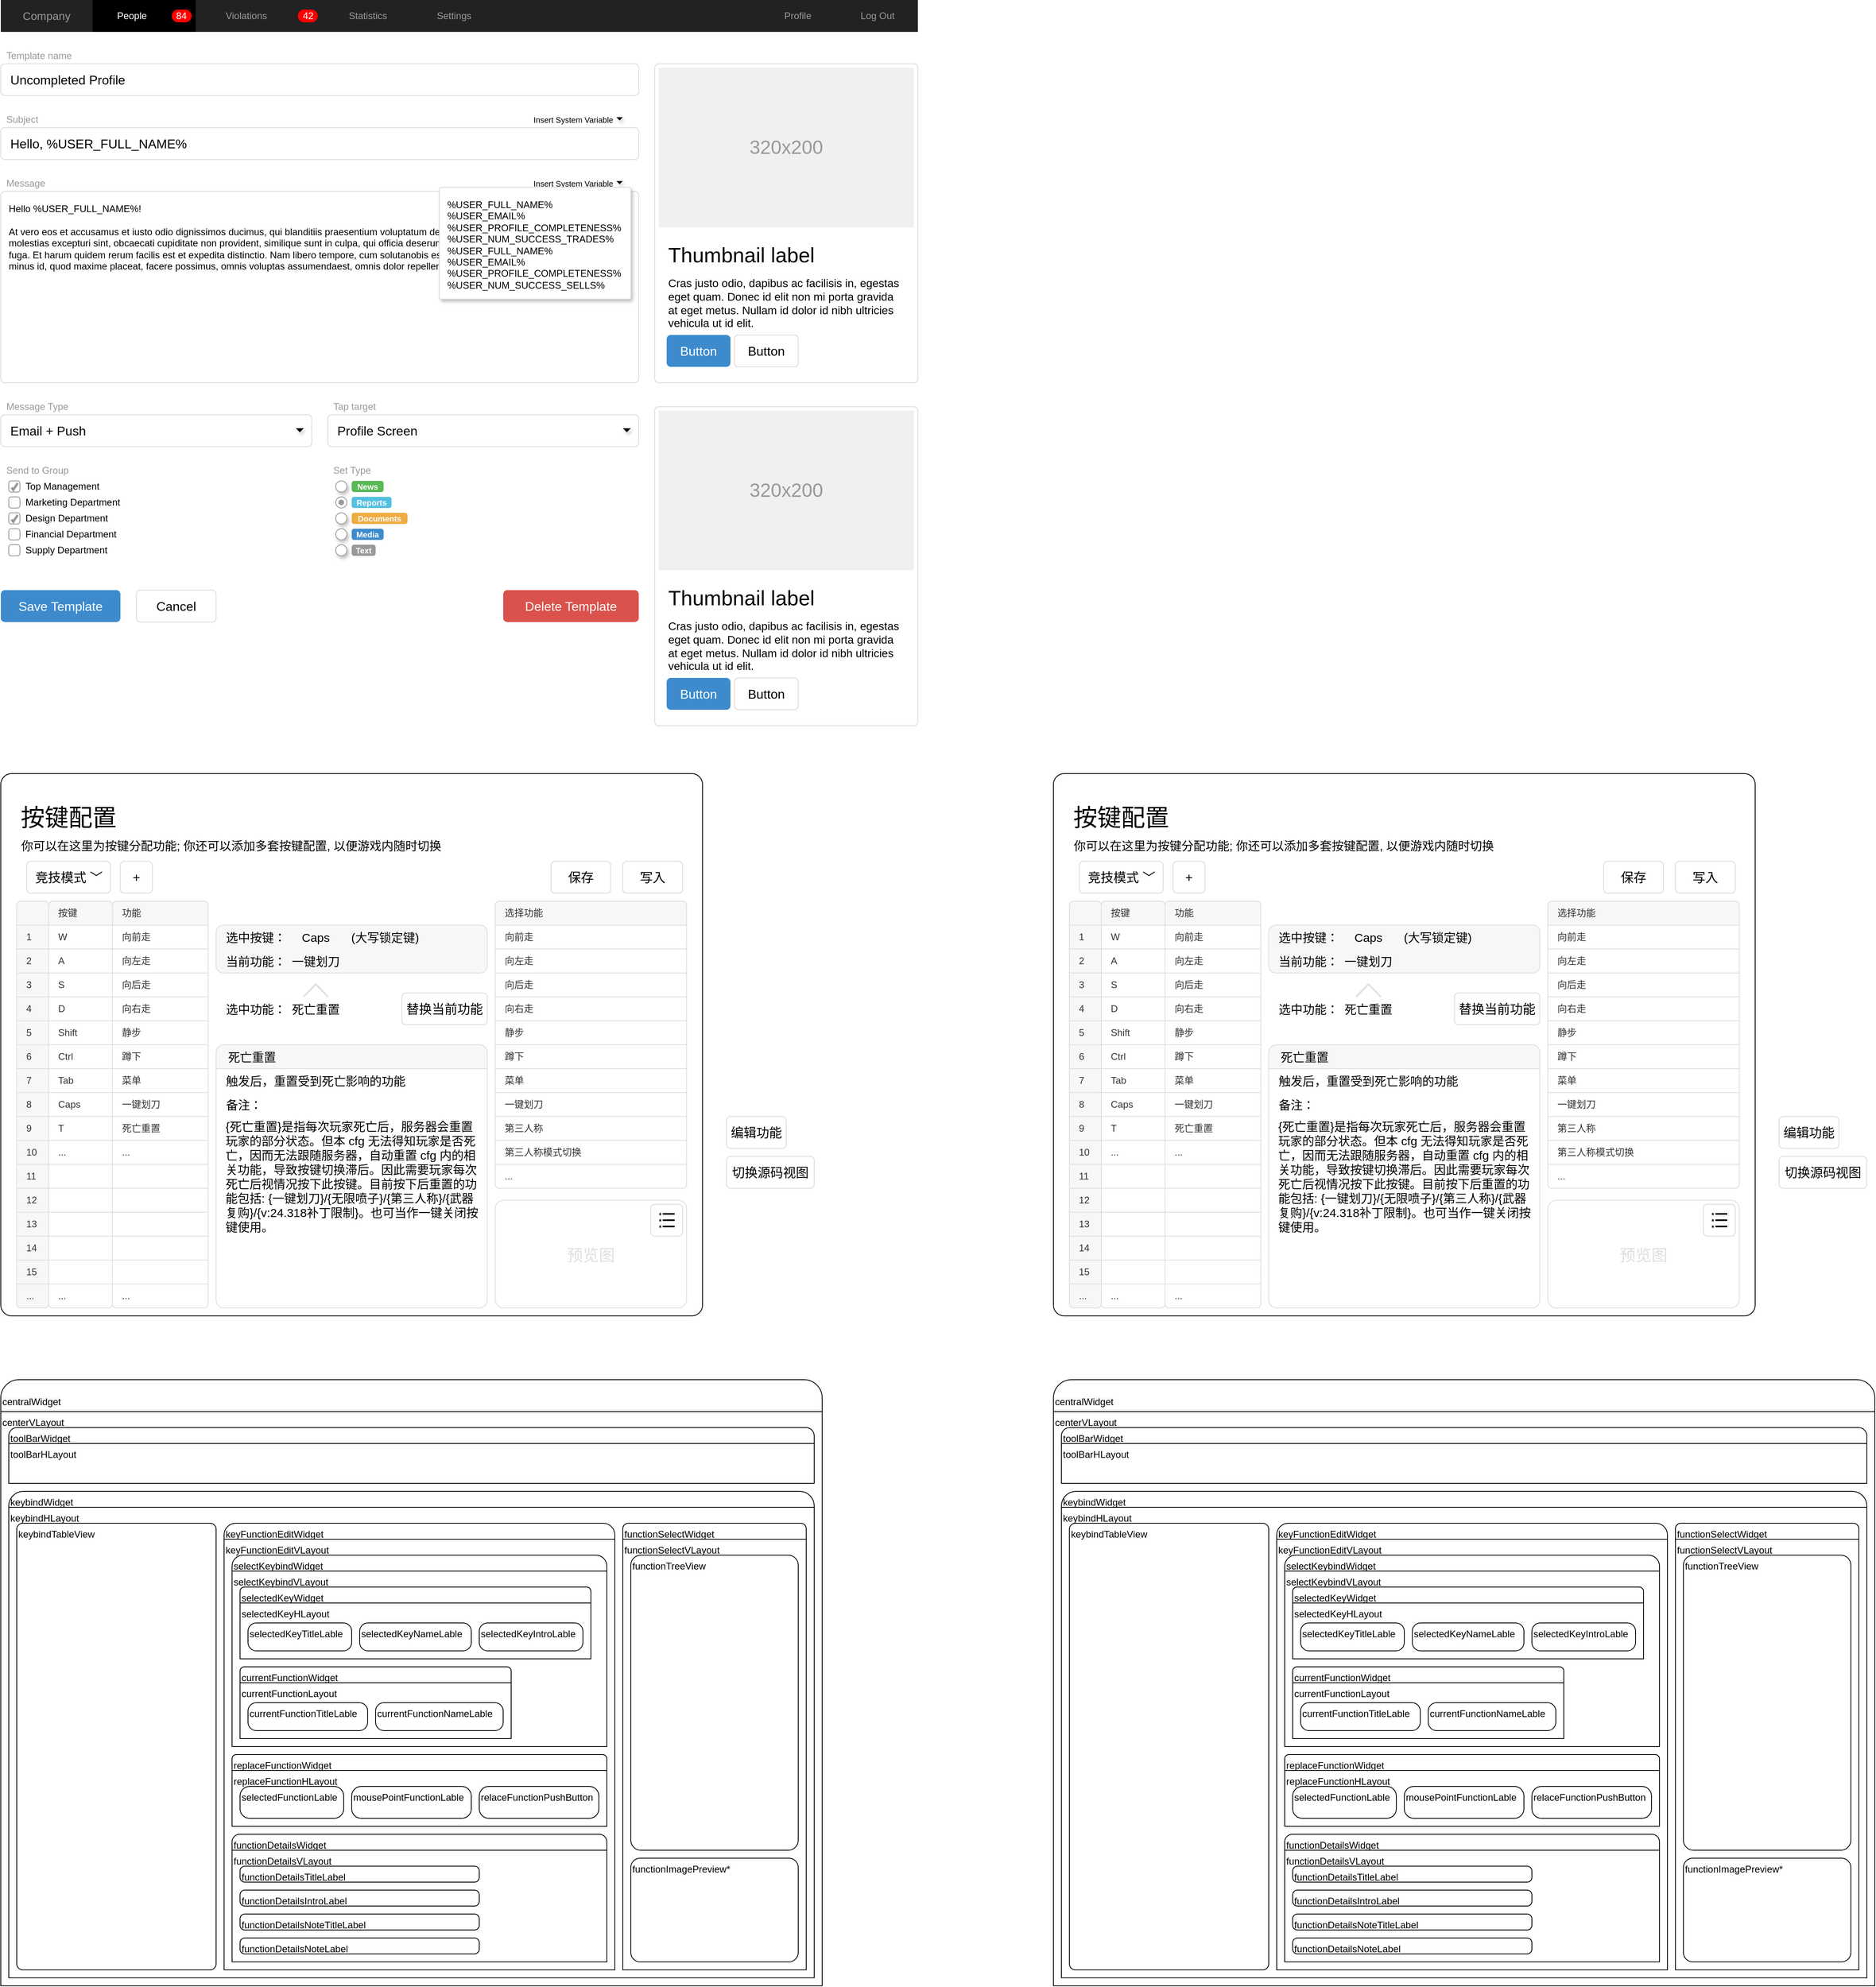 <mxfile version="24.7.8">
  <diagram name="Page-1" id="c9db0220-8083-56f3-ca83-edcdcd058819">
    <mxGraphModel dx="1423" dy="855" grid="1" gridSize="10" guides="1" tooltips="1" connect="1" arrows="1" fold="1" page="1" pageScale="1.5" pageWidth="826" pageHeight="1169" background="#ffffff" math="0" shadow="0">
      <root>
        <mxCell id="0" style=";html=1;" />
        <mxCell id="1" style=";html=1;" parent="0" />
        <mxCell id="kdUPtZUEIoDRgvysKzzK-30" value="&#xa;&lt;span style=&quot;color: rgb(0, 0, 0); font-family: Helvetica; font-size: 12px; font-style: normal; font-variant-ligatures: normal; font-variant-caps: normal; font-weight: 400; letter-spacing: normal; orphans: 2; text-indent: 0px; text-transform: none; widows: 2; word-spacing: 0px; -webkit-text-stroke-width: 0px; white-space: normal; background-color: rgb(251, 251, 251); text-decoration-thickness: initial; text-decoration-style: initial; text-decoration-color: initial; float: none; display: inline !important;&quot;&gt;centralWidget&lt;/span&gt;&#xa;&#xa;" style="rounded=1;whiteSpace=wrap;html=1;arcSize=3;verticalAlign=top;align=left;" parent="1" vertex="1">
          <mxGeometry x="40" y="1800" width="1030" height="760" as="geometry" />
        </mxCell>
        <mxCell id="3d76a8aef4d5c911-1" value="" style="html=1;shadow=0;dashed=0;shape=mxgraph.bootstrap.rect;fillColor=#222222;strokeColor=none;whiteSpace=wrap;rounded=0;fontSize=12;fontColor=#000000;align=center;" parent="1" vertex="1">
          <mxGeometry x="40" y="70" width="1150" height="40" as="geometry" />
        </mxCell>
        <mxCell id="3d76a8aef4d5c911-2" value="Company" style="html=1;shadow=0;dashed=0;fillColor=none;strokeColor=none;shape=mxgraph.bootstrap.rect;fontColor=#999999;fontSize=14;whiteSpace=wrap;" parent="3d76a8aef4d5c911-1" vertex="1">
          <mxGeometry width="115" height="40" as="geometry" />
        </mxCell>
        <mxCell id="3d76a8aef4d5c911-3" value="People" style="html=1;shadow=0;dashed=0;shape=mxgraph.bootstrap.rect;fillColor=#000000;strokeColor=none;fontColor=#ffffff;spacingRight=30;whiteSpace=wrap;" parent="3d76a8aef4d5c911-1" vertex="1">
          <mxGeometry x="115" width="129.375" height="40" as="geometry" />
        </mxCell>
        <mxCell id="3d76a8aef4d5c911-4" value="84" style="html=1;shadow=0;dashed=0;shape=mxgraph.bootstrap.rrect;rSize=8;fillColor=#ff0000;strokeColor=none;fontColor=#ffffff;whiteSpace=wrap;" parent="3d76a8aef4d5c911-3" vertex="1">
          <mxGeometry x="1" y="0.5" width="25" height="16" relative="1" as="geometry">
            <mxPoint x="-30" y="-8" as="offset" />
          </mxGeometry>
        </mxCell>
        <mxCell id="3d76a8aef4d5c911-5" value="Violations" style="html=1;shadow=0;dashed=0;fillColor=none;strokeColor=none;shape=mxgraph.bootstrap.rect;fontColor=#999999;spacingRight=30;whiteSpace=wrap;" parent="3d76a8aef4d5c911-1" vertex="1">
          <mxGeometry x="244.375" width="158.125" height="40" as="geometry" />
        </mxCell>
        <mxCell id="3d76a8aef4d5c911-6" value="42" style="html=1;shadow=0;dashed=0;shape=mxgraph.bootstrap.rrect;rSize=8;fillColor=#ff0000;strokeColor=none;fontColor=#ffffff;whiteSpace=wrap;" parent="3d76a8aef4d5c911-5" vertex="1">
          <mxGeometry x="1" y="0.5" width="25" height="16" relative="1" as="geometry">
            <mxPoint x="-30" y="-8" as="offset" />
          </mxGeometry>
        </mxCell>
        <mxCell id="3d76a8aef4d5c911-7" value="Statistics" style="html=1;shadow=0;dashed=0;fillColor=none;strokeColor=none;shape=mxgraph.bootstrap.rect;fontColor=#999999;whiteSpace=wrap;" parent="3d76a8aef4d5c911-1" vertex="1">
          <mxGeometry x="402.5" width="115" height="40" as="geometry" />
        </mxCell>
        <mxCell id="3d76a8aef4d5c911-8" value="Settings" style="html=1;shadow=0;dashed=0;fillColor=none;strokeColor=none;shape=mxgraph.bootstrap.rect;fontColor=#999999;whiteSpace=wrap;" parent="3d76a8aef4d5c911-1" vertex="1">
          <mxGeometry x="517.5" width="100.625" height="40" as="geometry" />
        </mxCell>
        <mxCell id="3d76a8aef4d5c911-9" value="Profile" style="html=1;shadow=0;dashed=0;fillColor=none;strokeColor=none;shape=mxgraph.bootstrap.rect;fontColor=#999999;whiteSpace=wrap;" parent="3d76a8aef4d5c911-1" vertex="1">
          <mxGeometry x="948.75" width="100.625" height="40" as="geometry" />
        </mxCell>
        <mxCell id="3d76a8aef4d5c911-10" value="Log Out" style="html=1;shadow=0;dashed=0;fillColor=none;strokeColor=none;shape=mxgraph.bootstrap.rect;fontColor=#999999;whiteSpace=wrap;" parent="3d76a8aef4d5c911-1" vertex="1">
          <mxGeometry x="1049.375" width="100.625" height="40" as="geometry" />
        </mxCell>
        <mxCell id="3d76a8aef4d5c911-11" value="" style="html=1;shadow=0;dashed=0;shape=mxgraph.bootstrap.rrect;rSize=5;strokeColor=#dddddd;rounded=0;fontSize=12;align=center;" parent="1" vertex="1">
          <mxGeometry x="860" y="150" width="330" height="400" as="geometry" />
        </mxCell>
        <mxCell id="3d76a8aef4d5c911-12" value="320x200" style="shape=rect;fontSize=24;fillColor=#f0f0f0;strokeColor=none;fontColor=#999999;whiteSpace=wrap;" parent="3d76a8aef4d5c911-11" vertex="1">
          <mxGeometry x="5" y="5" width="320" height="200" as="geometry" />
        </mxCell>
        <mxCell id="3d76a8aef4d5c911-13" value="Thumbnail label" style="html=1;shadow=0;dashed=0;shape=mxgraph.bootstrap.anchor;fontSize=26;align=left;whiteSpace=wrap;" parent="3d76a8aef4d5c911-11" vertex="1">
          <mxGeometry x="15" y="220" width="300" height="40" as="geometry" />
        </mxCell>
        <mxCell id="3d76a8aef4d5c911-14" value="Cras justo odio, dapibus ac facilisis in, egestas eget quam. Donec id elit non mi porta gravida at eget metus. Nullam id dolor id nibh ultricies vehicula ut id elit." style="html=1;shadow=0;dashed=0;shape=mxgraph.bootstrap.anchor;strokeColor=#dddddd;whiteSpace=wrap;align=left;verticalAlign=top;fontSize=14;whiteSpace=wrap;" parent="3d76a8aef4d5c911-11" vertex="1">
          <mxGeometry x="15" y="260" width="300" height="80" as="geometry" />
        </mxCell>
        <mxCell id="3d76a8aef4d5c911-15" value="Button" style="html=1;shadow=0;dashed=0;shape=mxgraph.bootstrap.rrect;rSize=5;fontSize=16;fillColor=#3D8BCD;strokeColor=none;fontColor=#ffffff;whiteSpace=wrap;" parent="3d76a8aef4d5c911-11" vertex="1">
          <mxGeometry y="1" width="80" height="40" relative="1" as="geometry">
            <mxPoint x="15" y="-60" as="offset" />
          </mxGeometry>
        </mxCell>
        <mxCell id="3d76a8aef4d5c911-16" value="Button" style="html=1;shadow=0;dashed=0;shape=mxgraph.bootstrap.rrect;rSize=5;fontSize=16;strokeColor=#dddddd;whiteSpace=wrap;" parent="3d76a8aef4d5c911-11" vertex="1">
          <mxGeometry y="1" width="80" height="40" relative="1" as="geometry">
            <mxPoint x="100" y="-60" as="offset" />
          </mxGeometry>
        </mxCell>
        <mxCell id="3d76a8aef4d5c911-17" value="Template name" style="html=1;shadow=0;dashed=0;shape=mxgraph.bootstrap.rect;strokeColor=none;fillColor=none;fontColor=#999999;align=left;spacingLeft=5;whiteSpace=wrap;rounded=0;" parent="1" vertex="1">
          <mxGeometry x="40" y="130" width="200" height="20" as="geometry" />
        </mxCell>
        <mxCell id="3d76a8aef4d5c911-18" value="Uncompleted Profile" style="html=1;shadow=0;dashed=0;shape=mxgraph.bootstrap.rrect;rSize=5;strokeColor=#dddddd;;align=left;spacingLeft=10;fontSize=16;whiteSpace=wrap;rounded=0;" parent="1" vertex="1">
          <mxGeometry x="40" y="150" width="800" height="40" as="geometry" />
        </mxCell>
        <mxCell id="3d76a8aef4d5c911-19" value="Subject" style="html=1;shadow=0;dashed=0;shape=mxgraph.bootstrap.rect;strokeColor=none;fillColor=none;fontColor=#999999;align=left;spacingLeft=5;whiteSpace=wrap;rounded=0;" parent="1" vertex="1">
          <mxGeometry x="40" y="210" width="200" height="20" as="geometry" />
        </mxCell>
        <mxCell id="3d76a8aef4d5c911-20" value="Hello, %USER_FULL_NAME%" style="html=1;shadow=0;dashed=0;shape=mxgraph.bootstrap.rrect;rSize=5;strokeColor=#dddddd;align=left;spacingLeft=10;fontSize=16;whiteSpace=wrap;rounded=0;" parent="1" vertex="1">
          <mxGeometry x="40" y="230" width="800" height="40" as="geometry" />
        </mxCell>
        <mxCell id="3d76a8aef4d5c911-21" value="Insert System Variable" style="html=1;shadow=0;dashed=0;shape=mxgraph.bootstrap.rect;strokeColor=none;fillColor=none;align=right;fontSize=10;whiteSpace=wrap;rounded=0;" parent="1" vertex="1">
          <mxGeometry x="690" y="210" width="120" height="20" as="geometry" />
        </mxCell>
        <mxCell id="3d76a8aef4d5c911-22" value="" style="shape=triangle;strokeColor=none;fillColor=#000000;direction=south;rounded=0;shadow=1;fontSize=12;fontColor=#000000;align=center;html=1;" parent="1" vertex="1">
          <mxGeometry x="812" y="217" width="8" height="4" as="geometry" />
        </mxCell>
        <mxCell id="3d76a8aef4d5c911-23" value="Message" style="html=1;shadow=0;dashed=0;shape=mxgraph.bootstrap.rect;strokeColor=none;fillColor=none;fontColor=#999999;align=left;spacingLeft=5;whiteSpace=wrap;rounded=0;" parent="1" vertex="1">
          <mxGeometry x="40" y="290" width="200" height="20" as="geometry" />
        </mxCell>
        <mxCell id="3d76a8aef4d5c911-24" value="Hello %USER_FULL_NAME%!&#xa;&#xa;At vero eos et accusamus et iusto odio dignissimos ducimus, qui blanditiis praesentium voluptatum deleniti atque corrupti, quosdolores et quas molestias excepturi sint, obcaecati cupiditate non provident, similique sunt in culpa, qui officia deserunt mollitiaanimi, id est laborum et dolorum fuga. Et harum quidem rerum facilis est et expedita distinctio. Nam libero tempore, cum solutanobis est eligendi optio, cumque nihil impedit, quo minus id, quod maxime placeat, facere possimus, omnis voluptas assumendaest, omnis dolor repellendus." style="html=1;shadow=0;dashed=0;shape=mxgraph.bootstrap.rrect;rSize=5;fontSize=12;strokeColor=#dddddd;align=left;spacing=10;verticalAlign=top;whiteSpace=wrap;rounded=0;" parent="1" vertex="1">
          <mxGeometry x="40" y="310" width="800" height="240" as="geometry" />
        </mxCell>
        <mxCell id="3d76a8aef4d5c911-25" value="Insert System Variable" style="html=1;shadow=0;dashed=0;shape=mxgraph.bootstrap.rect;strokeColor=none;fillColor=none;align=right;fontSize=10;whiteSpace=wrap;rounded=0;" parent="1" vertex="1">
          <mxGeometry x="690" y="290" width="120" height="20" as="geometry" />
        </mxCell>
        <mxCell id="3d76a8aef4d5c911-26" value="" style="shape=triangle;strokeColor=none;fillColor=#000000;direction=south;rounded=0;shadow=1;fontSize=12;fontColor=#000000;align=center;html=1;" parent="1" vertex="1">
          <mxGeometry x="812" y="297" width="8" height="4" as="geometry" />
        </mxCell>
        <mxCell id="3d76a8aef4d5c911-27" value="%USER_FULL_NAME%&#xa;%USER_EMAIL%&#xa;%USER_PROFILE_COMPLETENESS%&#xa;%USER_NUM_SUCCESS_TRADES%&#xa;%USER_FULL_NAME%&#xa;%USER_EMAIL%&#xa;%USER_PROFILE_COMPLETENESS%&#xa;%USER_NUM_SUCCESS_SELLS%" style="html=1;shadow=0;dashed=0;shape=mxgraph.bootstrap.rrect;fontSize=12;rSize=2;strokeColor=#dddddd;align=left;verticalAlign=top;spacing=10;shadow=1;whiteSpace=wrap;rounded=0;" parent="1" vertex="1">
          <mxGeometry x="590" y="305" width="240" height="140" as="geometry" />
        </mxCell>
        <mxCell id="3d76a8aef4d5c911-28" value="Message Type" style="html=1;shadow=0;dashed=0;shape=mxgraph.bootstrap.rect;strokeColor=none;fillColor=none;fontColor=#999999;align=left;spacingLeft=5;whiteSpace=wrap;rounded=0;" parent="1" vertex="1">
          <mxGeometry x="40" y="570" width="200" height="20" as="geometry" />
        </mxCell>
        <mxCell id="3d76a8aef4d5c911-29" value="Email + Push" style="html=1;shadow=0;dashed=0;shape=mxgraph.bootstrap.rrect;rSize=5;strokeColor=#dddddd;align=left;spacingLeft=10;fontSize=16;whiteSpace=wrap;rounded=0;" parent="1" vertex="1">
          <mxGeometry x="40" y="590" width="390" height="40" as="geometry" />
        </mxCell>
        <mxCell id="3d76a8aef4d5c911-30" value="" style="shape=triangle;strokeColor=none;fillColor=#000000;direction=south;rounded=0;shadow=1;fontSize=12;fontColor=#000000;align=center;html=1;" parent="1" vertex="1">
          <mxGeometry x="410" y="607" width="10" height="5" as="geometry" />
        </mxCell>
        <mxCell id="3d76a8aef4d5c911-31" value="Tap target" style="html=1;shadow=0;dashed=0;shape=mxgraph.bootstrap.rect;strokeColor=none;fillColor=none;fontColor=#999999;align=left;spacingLeft=5;whiteSpace=wrap;rounded=0;" parent="1" vertex="1">
          <mxGeometry x="450" y="570" width="200" height="20" as="geometry" />
        </mxCell>
        <mxCell id="3d76a8aef4d5c911-32" value="Profile Screen" style="html=1;shadow=0;dashed=0;shape=mxgraph.bootstrap.rrect;rSize=5;strokeColor=#dddddd;align=left;spacingLeft=10;fontSize=16;whiteSpace=wrap;rounded=0;" parent="1" vertex="1">
          <mxGeometry x="450" y="590" width="390" height="40" as="geometry" />
        </mxCell>
        <mxCell id="3d76a8aef4d5c911-33" value="" style="shape=triangle;strokeColor=none;fillColor=#000000;direction=south;rounded=0;shadow=1;fontSize=12;fontColor=#000000;align=center;html=1;" parent="1" vertex="1">
          <mxGeometry x="820" y="607" width="10" height="5" as="geometry" />
        </mxCell>
        <mxCell id="3d76a8aef4d5c911-34" value="Send to Group" style="html=1;shadow=0;dashed=0;shape=mxgraph.bootstrap.rect;strokeColor=none;fillColor=none;fontColor=#999999;align=left;spacingLeft=5;whiteSpace=wrap;rounded=0;" parent="1" vertex="1">
          <mxGeometry x="40" y="650" width="200" height="20" as="geometry" />
        </mxCell>
        <mxCell id="3d76a8aef4d5c911-35" value="Top Management" style="html=1;shadow=0;dashed=0;shape=mxgraph.bootstrap.checkbox;fontSize=12;strokeColor=#999999;align=left;labelPosition=right;spacingLeft=5;rounded=0;" parent="1" vertex="1">
          <mxGeometry x="50" y="673" width="14" height="14" as="geometry" />
        </mxCell>
        <mxCell id="3d76a8aef4d5c911-36" value="Marketing Department" style="html=1;shadow=0;dashed=0;shape=mxgraph.bootstrap.rrect;fontSize=12;rSize=3;strokeColor=#999999;align=left;labelPosition=right;spacingLeft=5;rounded=0;" parent="1" vertex="1">
          <mxGeometry x="50" y="693" width="14" height="14" as="geometry" />
        </mxCell>
        <mxCell id="3d76a8aef4d5c911-37" value="Design Department" style="html=1;shadow=0;dashed=0;shape=mxgraph.bootstrap.checkbox;fontSize=12;strokeColor=#999999;align=left;labelPosition=right;spacingLeft=5;rounded=0;" parent="1" vertex="1">
          <mxGeometry x="50" y="713" width="14" height="14" as="geometry" />
        </mxCell>
        <mxCell id="3d76a8aef4d5c911-38" value="Financial Department" style="html=1;shadow=0;dashed=0;shape=mxgraph.bootstrap.rrect;fontSize=12;rSize=3;strokeColor=#999999;align=left;labelPosition=right;spacingLeft=5;rounded=0;" parent="1" vertex="1">
          <mxGeometry x="50" y="733" width="14" height="14" as="geometry" />
        </mxCell>
        <mxCell id="3d76a8aef4d5c911-39" value="Supply Department" style="html=1;shadow=0;dashed=0;shape=mxgraph.bootstrap.rrect;fontSize=12;rSize=3;strokeColor=#999999;align=left;labelPosition=right;spacingLeft=5;rounded=0;" parent="1" vertex="1">
          <mxGeometry x="50" y="753" width="14" height="14" as="geometry" />
        </mxCell>
        <mxCell id="3d76a8aef4d5c911-40" value="Set Type" style="html=1;shadow=0;dashed=0;shape=mxgraph.bootstrap.rect;strokeColor=none;fillColor=none;fontColor=#999999;align=left;spacingLeft=5;whiteSpace=wrap;rounded=0;" parent="1" vertex="1">
          <mxGeometry x="450" y="650" width="200" height="20" as="geometry" />
        </mxCell>
        <mxCell id="3d76a8aef4d5c911-41" value="" style="shape=ellipse;dashed=0;strokeColor=#999999;fillColor=#ffffff;html=1;rounded=0;shadow=1;fontSize=12;fontColor=#000000;align=center;" parent="1" vertex="1">
          <mxGeometry x="460" y="673" width="14" height="14" as="geometry" />
        </mxCell>
        <mxCell id="3d76a8aef4d5c911-42" value="News" style="html=1;shadow=0;dashed=0;shape=mxgraph.bootstrap.rrect;align=center;rSize=3;strokeColor=none;fillColor=#58B957;fontColor=#ffffff;fontStyle=1;fontSize=10;whiteSpace=wrap;rounded=0;" parent="1" vertex="1">
          <mxGeometry x="480" y="673" width="40" height="14" as="geometry" />
        </mxCell>
        <mxCell id="3d76a8aef4d5c911-43" value="" style="html=1;shadow=0;dashed=0;shape=mxgraph.bootstrap.radioButton;strokeColor=#999999;fillColor=#ffffff;rounded=0;fontSize=12;fontColor=#000000;align=center;" parent="1" vertex="1">
          <mxGeometry x="460" y="693" width="14" height="14" as="geometry" />
        </mxCell>
        <mxCell id="3d76a8aef4d5c911-44" value="Reports" style="html=1;shadow=0;dashed=0;shape=mxgraph.bootstrap.rrect;align=center;rSize=3;strokeColor=none;fillColor=#55BFE0;fontColor=#ffffff;fontStyle=1;fontSize=10;whiteSpace=wrap;rounded=0;" parent="1" vertex="1">
          <mxGeometry x="480" y="693" width="50" height="14" as="geometry" />
        </mxCell>
        <mxCell id="3d76a8aef4d5c911-45" value="" style="shape=ellipse;dashed=0;strokeColor=#999999;fillColor=#ffffff;html=1;rounded=0;shadow=1;fontSize=12;fontColor=#000000;align=center;" parent="1" vertex="1">
          <mxGeometry x="460" y="713" width="14" height="14" as="geometry" />
        </mxCell>
        <mxCell id="3d76a8aef4d5c911-46" value="Documents" style="html=1;shadow=0;dashed=0;shape=mxgraph.bootstrap.rrect;align=center;rSize=3;strokeColor=none;fillColor=#EFAC43;fontColor=#ffffff;fontStyle=1;fontSize=10;whiteSpace=wrap;rounded=0;" parent="1" vertex="1">
          <mxGeometry x="480" y="713" width="70" height="14" as="geometry" />
        </mxCell>
        <mxCell id="3d76a8aef4d5c911-47" value="" style="shape=ellipse;dashed=0;strokeColor=#999999;fillColor=#ffffff;html=1;rounded=0;shadow=1;fontSize=12;fontColor=#000000;align=center;" parent="1" vertex="1">
          <mxGeometry x="460" y="733" width="14" height="14" as="geometry" />
        </mxCell>
        <mxCell id="3d76a8aef4d5c911-48" value="Media" style="html=1;shadow=0;dashed=0;shape=mxgraph.bootstrap.rrect;align=center;rSize=3;strokeColor=none;fillColor=#3D8BCD;fontColor=#ffffff;fontStyle=1;fontSize=10;whiteSpace=wrap;rounded=0;" parent="1" vertex="1">
          <mxGeometry x="480" y="733" width="40" height="14" as="geometry" />
        </mxCell>
        <mxCell id="3d76a8aef4d5c911-49" value="" style="shape=ellipse;dashed=0;strokeColor=#999999;fillColor=#ffffff;html=1;rounded=0;shadow=1;fontSize=12;fontColor=#000000;align=center;" parent="1" vertex="1">
          <mxGeometry x="460" y="753" width="14" height="14" as="geometry" />
        </mxCell>
        <mxCell id="3d76a8aef4d5c911-50" value="Text" style="html=1;shadow=0;dashed=0;shape=mxgraph.bootstrap.rrect;align=center;rSize=3;strokeColor=none;fillColor=#999999;fontColor=#ffffff;fontStyle=1;fontSize=10;whiteSpace=wrap;rounded=0;" parent="1" vertex="1">
          <mxGeometry x="480" y="753" width="30" height="14" as="geometry" />
        </mxCell>
        <mxCell id="3d76a8aef4d5c911-51" value="Save Template" style="html=1;shadow=0;dashed=0;shape=mxgraph.bootstrap.rrect;align=center;rSize=5;strokeColor=none;fillColor=#3D8BCD;fontColor=#ffffff;fontSize=16;whiteSpace=wrap;rounded=0;" parent="1" vertex="1">
          <mxGeometry x="40" y="810" width="150" height="40" as="geometry" />
        </mxCell>
        <mxCell id="3d76a8aef4d5c911-52" value="Cancel" style="html=1;shadow=0;dashed=0;shape=mxgraph.bootstrap.rrect;align=center;rSize=5;strokeColor=#dddddd;fontSize=16;whiteSpace=wrap;rounded=0;" parent="1" vertex="1">
          <mxGeometry x="210" y="810" width="100" height="40" as="geometry" />
        </mxCell>
        <mxCell id="3d76a8aef4d5c911-53" value="Delete Template" style="html=1;shadow=0;dashed=0;shape=mxgraph.bootstrap.rrect;align=center;rSize=5;strokeColor=none;fillColor=#DB524C;fontColor=#ffffff;fontSize=16;whiteSpace=wrap;rounded=0;" parent="1" vertex="1">
          <mxGeometry x="670" y="810" width="170" height="40" as="geometry" />
        </mxCell>
        <mxCell id="3d76a8aef4d5c911-54" value="" style="html=1;shadow=0;dashed=0;shape=mxgraph.bootstrap.rrect;rSize=5;strokeColor=#dddddd;rounded=0;fontSize=12;align=center;" parent="1" vertex="1">
          <mxGeometry x="860" y="580" width="330" height="400" as="geometry" />
        </mxCell>
        <mxCell id="3d76a8aef4d5c911-55" value="320x200" style="shape=rect;fontSize=24;fillColor=#f0f0f0;strokeColor=none;fontColor=#999999;whiteSpace=wrap;" parent="3d76a8aef4d5c911-54" vertex="1">
          <mxGeometry x="5" y="5" width="320" height="200" as="geometry" />
        </mxCell>
        <mxCell id="3d76a8aef4d5c911-56" value="Thumbnail label" style="html=1;shadow=0;dashed=0;shape=mxgraph.bootstrap.anchor;fontSize=26;align=left;whiteSpace=wrap;" parent="3d76a8aef4d5c911-54" vertex="1">
          <mxGeometry x="15" y="220" width="300" height="40" as="geometry" />
        </mxCell>
        <mxCell id="3d76a8aef4d5c911-57" value="Cras justo odio, dapibus ac facilisis in, egestas eget quam. Donec id elit non mi porta gravida at eget metus. Nullam id dolor id nibh ultricies vehicula ut id elit." style="html=1;shadow=0;dashed=0;shape=mxgraph.bootstrap.anchor;strokeColor=#dddddd;whiteSpace=wrap;align=left;verticalAlign=top;fontSize=14;whiteSpace=wrap;" parent="3d76a8aef4d5c911-54" vertex="1">
          <mxGeometry x="15" y="260" width="300" height="80" as="geometry" />
        </mxCell>
        <mxCell id="3d76a8aef4d5c911-58" value="Button" style="html=1;shadow=0;dashed=0;shape=mxgraph.bootstrap.rrect;rSize=5;fontSize=16;fillColor=#3D8BCD;strokeColor=none;fontColor=#ffffff;whiteSpace=wrap;" parent="3d76a8aef4d5c911-54" vertex="1">
          <mxGeometry y="1" width="80" height="40" relative="1" as="geometry">
            <mxPoint x="15" y="-60" as="offset" />
          </mxGeometry>
        </mxCell>
        <mxCell id="3d76a8aef4d5c911-59" value="Button" style="html=1;shadow=0;dashed=0;shape=mxgraph.bootstrap.rrect;rSize=5;fontSize=16;strokeColor=#dddddd;whiteSpace=wrap;" parent="3d76a8aef4d5c911-54" vertex="1">
          <mxGeometry y="1" width="80" height="40" relative="1" as="geometry">
            <mxPoint x="100" y="-60" as="offset" />
          </mxGeometry>
        </mxCell>
        <mxCell id="6aAmlwHT2n2YeU21oREh-1" value="" style="rounded=1;whiteSpace=wrap;html=1;arcSize=2;" parent="1" vertex="1">
          <mxGeometry x="40" y="1040" width="880" height="680" as="geometry" />
        </mxCell>
        <mxCell id="6aAmlwHT2n2YeU21oREh-2" value="&lt;font style=&quot;font-size: 30px;&quot;&gt;按键配置&lt;/font&gt;" style="text;html=1;align=center;verticalAlign=middle;whiteSpace=wrap;rounded=0;" parent="1" vertex="1">
          <mxGeometry x="60" y="1080" width="130" height="30" as="geometry" />
        </mxCell>
        <mxCell id="6aAmlwHT2n2YeU21oREh-4" value="&lt;font style=&quot;font-size: 15px;&quot;&gt;你可以在这里为按键分配功能; 你还可以添加多套按键配置, 以便游戏内随时切换&lt;/font&gt;" style="text;html=1;align=center;verticalAlign=middle;whiteSpace=wrap;rounded=0;" parent="1" vertex="1">
          <mxGeometry x="64" y="1120" width="530" height="20" as="geometry" />
        </mxCell>
        <mxCell id="6aAmlwHT2n2YeU21oREh-11" value="竞技模式 ﹀" style="html=1;shadow=0;dashed=0;shape=mxgraph.bootstrap.rrect;rSize=5;fontSize=16;strokeColor=#dddddd;whiteSpace=wrap;" parent="1" vertex="1">
          <mxGeometry x="72.5" y="1150" width="105" height="40" as="geometry" />
        </mxCell>
        <mxCell id="6aAmlwHT2n2YeU21oREh-12" value="写入" style="html=1;shadow=0;dashed=0;shape=mxgraph.bootstrap.rrect;rSize=5;fontSize=16;strokeColor=#dddddd;whiteSpace=wrap;" parent="1" vertex="1">
          <mxGeometry x="820" y="1150" width="75" height="40" as="geometry" />
        </mxCell>
        <mxCell id="6aAmlwHT2n2YeU21oREh-13" value="保存" style="html=1;shadow=0;dashed=0;shape=mxgraph.bootstrap.rrect;rSize=5;fontSize=16;strokeColor=#dddddd;whiteSpace=wrap;" parent="1" vertex="1">
          <mxGeometry x="730" y="1150" width="75" height="40" as="geometry" />
        </mxCell>
        <mxCell id="6aAmlwHT2n2YeU21oREh-14" value="" style="swimlane;fontStyle=0;childLayout=stackLayout;horizontal=1;startSize=0;horizontalStack=0;resizeParent=1;resizeParentMax=0;resizeLast=0;collapsible=0;marginBottom=0;whiteSpace=wrap;html=1;strokeColor=none;fillColor=none;" parent="1" vertex="1">
          <mxGeometry x="100" y="1200" width="80" height="510" as="geometry" />
        </mxCell>
        <mxCell id="6aAmlwHT2n2YeU21oREh-15" value="按键" style="text;strokeColor=#DFDFDF;fillColor=#F7F7F7;align=left;verticalAlign=middle;spacingLeft=10;spacingRight=10;overflow=hidden;points=[[0,0.5],[1,0.5]];portConstraint=eastwest;rotatable=0;whiteSpace=wrap;html=1;shape=mxgraph.bootstrap.topButton;rSize=5;fontColor=#333333;" parent="6aAmlwHT2n2YeU21oREh-14" vertex="1">
          <mxGeometry width="80" height="30" as="geometry" />
        </mxCell>
        <mxCell id="6aAmlwHT2n2YeU21oREh-16" value="W" style="text;strokeColor=#DFDFDF;fillColor=#FFFFFF;align=left;verticalAlign=middle;spacingLeft=10;spacingRight=10;overflow=hidden;points=[[0,0.5],[1,0.5]];portConstraint=eastwest;rotatable=0;whiteSpace=wrap;html=1;rSize=5;fontColor=#333333;" parent="6aAmlwHT2n2YeU21oREh-14" vertex="1">
          <mxGeometry y="30" width="80" height="30" as="geometry" />
        </mxCell>
        <mxCell id="6aAmlwHT2n2YeU21oREh-17" value="A" style="text;strokeColor=#DFDFDF;fillColor=#FFFFFF;align=left;verticalAlign=middle;spacingLeft=10;spacingRight=10;overflow=hidden;points=[[0,0.5],[1,0.5]];portConstraint=eastwest;rotatable=0;whiteSpace=wrap;html=1;rSize=5;fontColor=#333333;" parent="6aAmlwHT2n2YeU21oREh-14" vertex="1">
          <mxGeometry y="60" width="80" height="30" as="geometry" />
        </mxCell>
        <mxCell id="6aAmlwHT2n2YeU21oREh-34" value="S" style="text;strokeColor=#DFDFDF;fillColor=#FFFFFF;align=left;verticalAlign=middle;spacingLeft=10;spacingRight=10;overflow=hidden;points=[[0,0.5],[1,0.5]];portConstraint=eastwest;rotatable=0;whiteSpace=wrap;html=1;rSize=5;fontColor=#333333;" parent="6aAmlwHT2n2YeU21oREh-14" vertex="1">
          <mxGeometry y="90" width="80" height="30" as="geometry" />
        </mxCell>
        <mxCell id="6aAmlwHT2n2YeU21oREh-33" value="D" style="text;strokeColor=#DFDFDF;fillColor=#FFFFFF;align=left;verticalAlign=middle;spacingLeft=10;spacingRight=10;overflow=hidden;points=[[0,0.5],[1,0.5]];portConstraint=eastwest;rotatable=0;whiteSpace=wrap;html=1;rSize=5;fontColor=#333333;" parent="6aAmlwHT2n2YeU21oREh-14" vertex="1">
          <mxGeometry y="120" width="80" height="30" as="geometry" />
        </mxCell>
        <mxCell id="6aAmlwHT2n2YeU21oREh-32" value="Shift" style="text;strokeColor=#DFDFDF;fillColor=#FFFFFF;align=left;verticalAlign=middle;spacingLeft=10;spacingRight=10;overflow=hidden;points=[[0,0.5],[1,0.5]];portConstraint=eastwest;rotatable=0;whiteSpace=wrap;html=1;rSize=5;fontColor=#333333;" parent="6aAmlwHT2n2YeU21oREh-14" vertex="1">
          <mxGeometry y="150" width="80" height="30" as="geometry" />
        </mxCell>
        <mxCell id="6aAmlwHT2n2YeU21oREh-31" value="Ctrl" style="text;strokeColor=#DFDFDF;fillColor=#FFFFFF;align=left;verticalAlign=middle;spacingLeft=10;spacingRight=10;overflow=hidden;points=[[0,0.5],[1,0.5]];portConstraint=eastwest;rotatable=0;whiteSpace=wrap;html=1;rSize=5;fontColor=#333333;" parent="6aAmlwHT2n2YeU21oREh-14" vertex="1">
          <mxGeometry y="180" width="80" height="30" as="geometry" />
        </mxCell>
        <mxCell id="6aAmlwHT2n2YeU21oREh-30" value="Tab" style="text;strokeColor=#DFDFDF;fillColor=#FFFFFF;align=left;verticalAlign=middle;spacingLeft=10;spacingRight=10;overflow=hidden;points=[[0,0.5],[1,0.5]];portConstraint=eastwest;rotatable=0;whiteSpace=wrap;html=1;rSize=5;fontColor=#333333;" parent="6aAmlwHT2n2YeU21oREh-14" vertex="1">
          <mxGeometry y="210" width="80" height="30" as="geometry" />
        </mxCell>
        <mxCell id="6aAmlwHT2n2YeU21oREh-29" value="Caps" style="text;strokeColor=#DFDFDF;fillColor=#FFFFFF;align=left;verticalAlign=middle;spacingLeft=10;spacingRight=10;overflow=hidden;points=[[0,0.5],[1,0.5]];portConstraint=eastwest;rotatable=0;whiteSpace=wrap;html=1;rSize=5;fontColor=#333333;" parent="6aAmlwHT2n2YeU21oREh-14" vertex="1">
          <mxGeometry y="240" width="80" height="30" as="geometry" />
        </mxCell>
        <mxCell id="6aAmlwHT2n2YeU21oREh-28" value="T" style="text;strokeColor=#DFDFDF;fillColor=#FFFFFF;align=left;verticalAlign=middle;spacingLeft=10;spacingRight=10;overflow=hidden;points=[[0,0.5],[1,0.5]];portConstraint=eastwest;rotatable=0;whiteSpace=wrap;html=1;rSize=5;fontColor=#333333;" parent="6aAmlwHT2n2YeU21oREh-14" vertex="1">
          <mxGeometry y="270" width="80" height="30" as="geometry" />
        </mxCell>
        <mxCell id="6aAmlwHT2n2YeU21oREh-27" value="..." style="text;strokeColor=#DFDFDF;fillColor=#FFFFFF;align=left;verticalAlign=middle;spacingLeft=10;spacingRight=10;overflow=hidden;points=[[0,0.5],[1,0.5]];portConstraint=eastwest;rotatable=0;whiteSpace=wrap;html=1;rSize=5;fontColor=#333333;" parent="6aAmlwHT2n2YeU21oREh-14" vertex="1">
          <mxGeometry y="300" width="80" height="30" as="geometry" />
        </mxCell>
        <mxCell id="6aAmlwHT2n2YeU21oREh-26" style="text;strokeColor=#DFDFDF;fillColor=#FFFFFF;align=left;verticalAlign=middle;spacingLeft=10;spacingRight=10;overflow=hidden;points=[[0,0.5],[1,0.5]];portConstraint=eastwest;rotatable=0;whiteSpace=wrap;html=1;rSize=5;fontColor=#333333;" parent="6aAmlwHT2n2YeU21oREh-14" vertex="1">
          <mxGeometry y="330" width="80" height="30" as="geometry" />
        </mxCell>
        <mxCell id="6aAmlwHT2n2YeU21oREh-25" style="text;strokeColor=#DFDFDF;fillColor=#FFFFFF;align=left;verticalAlign=middle;spacingLeft=10;spacingRight=10;overflow=hidden;points=[[0,0.5],[1,0.5]];portConstraint=eastwest;rotatable=0;whiteSpace=wrap;html=1;rSize=5;fontColor=#333333;" parent="6aAmlwHT2n2YeU21oREh-14" vertex="1">
          <mxGeometry y="360" width="80" height="30" as="geometry" />
        </mxCell>
        <mxCell id="6aAmlwHT2n2YeU21oREh-24" style="text;strokeColor=#DFDFDF;fillColor=#FFFFFF;align=left;verticalAlign=middle;spacingLeft=10;spacingRight=10;overflow=hidden;points=[[0,0.5],[1,0.5]];portConstraint=eastwest;rotatable=0;whiteSpace=wrap;html=1;rSize=5;fontColor=#333333;" parent="6aAmlwHT2n2YeU21oREh-14" vertex="1">
          <mxGeometry y="390" width="80" height="30" as="geometry" />
        </mxCell>
        <mxCell id="6aAmlwHT2n2YeU21oREh-23" style="text;strokeColor=#DFDFDF;fillColor=#FFFFFF;align=left;verticalAlign=middle;spacingLeft=10;spacingRight=10;overflow=hidden;points=[[0,0.5],[1,0.5]];portConstraint=eastwest;rotatable=0;whiteSpace=wrap;html=1;rSize=5;fontColor=#333333;" parent="6aAmlwHT2n2YeU21oREh-14" vertex="1">
          <mxGeometry y="420" width="80" height="30" as="geometry" />
        </mxCell>
        <mxCell id="6aAmlwHT2n2YeU21oREh-22" style="text;strokeColor=#DFDFDF;fillColor=#FFFFFF;align=left;verticalAlign=middle;spacingLeft=10;spacingRight=10;overflow=hidden;points=[[0,0.5],[1,0.5]];portConstraint=eastwest;rotatable=0;whiteSpace=wrap;html=1;rSize=5;fontColor=#333333;" parent="6aAmlwHT2n2YeU21oREh-14" vertex="1">
          <mxGeometry y="450" width="80" height="30" as="geometry" />
        </mxCell>
        <mxCell id="6aAmlwHT2n2YeU21oREh-18" value="..." style="text;strokeColor=#DFDFDF;fillColor=#FFFFFF;align=left;verticalAlign=middle;spacingLeft=10;spacingRight=10;overflow=hidden;points=[[0,0.5],[1,0.5]];portConstraint=eastwest;rotatable=0;whiteSpace=wrap;html=1;shape=mxgraph.bootstrap.bottomButton;rSize=5;fontColor=#333333;" parent="6aAmlwHT2n2YeU21oREh-14" vertex="1">
          <mxGeometry y="480" width="80" height="30" as="geometry" />
        </mxCell>
        <mxCell id="6aAmlwHT2n2YeU21oREh-35" value="" style="swimlane;fontStyle=0;childLayout=stackLayout;horizontal=1;startSize=0;horizontalStack=0;resizeParent=1;resizeParentMax=0;resizeLast=0;collapsible=0;marginBottom=0;whiteSpace=wrap;html=1;strokeColor=none;fillColor=none;" parent="1" vertex="1">
          <mxGeometry x="180" y="1200" width="120" height="510" as="geometry" />
        </mxCell>
        <mxCell id="6aAmlwHT2n2YeU21oREh-36" value="功能" style="text;strokeColor=#DFDFDF;fillColor=#F7F7F7;align=left;verticalAlign=middle;spacingLeft=10;spacingRight=10;overflow=hidden;points=[[0,0.5],[1,0.5]];portConstraint=eastwest;rotatable=0;whiteSpace=wrap;html=1;shape=mxgraph.bootstrap.topButton;rSize=5;fontColor=#333333;" parent="6aAmlwHT2n2YeU21oREh-35" vertex="1">
          <mxGeometry width="120" height="30" as="geometry" />
        </mxCell>
        <mxCell id="6aAmlwHT2n2YeU21oREh-37" value="向前走" style="text;strokeColor=#DFDFDF;fillColor=#FFFFFF;align=left;verticalAlign=middle;spacingLeft=10;spacingRight=10;overflow=hidden;points=[[0,0.5],[1,0.5]];portConstraint=eastwest;rotatable=0;whiteSpace=wrap;html=1;rSize=5;fontColor=#333333;" parent="6aAmlwHT2n2YeU21oREh-35" vertex="1">
          <mxGeometry y="30" width="120" height="30" as="geometry" />
        </mxCell>
        <mxCell id="6aAmlwHT2n2YeU21oREh-38" value="向左走" style="text;strokeColor=#DFDFDF;fillColor=#FFFFFF;align=left;verticalAlign=middle;spacingLeft=10;spacingRight=10;overflow=hidden;points=[[0,0.5],[1,0.5]];portConstraint=eastwest;rotatable=0;whiteSpace=wrap;html=1;rSize=5;fontColor=#333333;" parent="6aAmlwHT2n2YeU21oREh-35" vertex="1">
          <mxGeometry y="60" width="120" height="30" as="geometry" />
        </mxCell>
        <mxCell id="6aAmlwHT2n2YeU21oREh-39" value="向后走" style="text;strokeColor=#DFDFDF;fillColor=#FFFFFF;align=left;verticalAlign=middle;spacingLeft=10;spacingRight=10;overflow=hidden;points=[[0,0.5],[1,0.5]];portConstraint=eastwest;rotatable=0;whiteSpace=wrap;html=1;rSize=5;fontColor=#333333;" parent="6aAmlwHT2n2YeU21oREh-35" vertex="1">
          <mxGeometry y="90" width="120" height="30" as="geometry" />
        </mxCell>
        <mxCell id="6aAmlwHT2n2YeU21oREh-40" value="向右走" style="text;strokeColor=#DFDFDF;fillColor=#FFFFFF;align=left;verticalAlign=middle;spacingLeft=10;spacingRight=10;overflow=hidden;points=[[0,0.5],[1,0.5]];portConstraint=eastwest;rotatable=0;whiteSpace=wrap;html=1;rSize=5;fontColor=#333333;" parent="6aAmlwHT2n2YeU21oREh-35" vertex="1">
          <mxGeometry y="120" width="120" height="30" as="geometry" />
        </mxCell>
        <mxCell id="6aAmlwHT2n2YeU21oREh-41" value="静步" style="text;strokeColor=#DFDFDF;fillColor=#FFFFFF;align=left;verticalAlign=middle;spacingLeft=10;spacingRight=10;overflow=hidden;points=[[0,0.5],[1,0.5]];portConstraint=eastwest;rotatable=0;whiteSpace=wrap;html=1;rSize=5;fontColor=#333333;" parent="6aAmlwHT2n2YeU21oREh-35" vertex="1">
          <mxGeometry y="150" width="120" height="30" as="geometry" />
        </mxCell>
        <mxCell id="6aAmlwHT2n2YeU21oREh-42" value="蹲下" style="text;strokeColor=#DFDFDF;fillColor=#FFFFFF;align=left;verticalAlign=middle;spacingLeft=10;spacingRight=10;overflow=hidden;points=[[0,0.5],[1,0.5]];portConstraint=eastwest;rotatable=0;whiteSpace=wrap;html=1;rSize=5;fontColor=#333333;" parent="6aAmlwHT2n2YeU21oREh-35" vertex="1">
          <mxGeometry y="180" width="120" height="30" as="geometry" />
        </mxCell>
        <mxCell id="6aAmlwHT2n2YeU21oREh-43" value="菜单" style="text;strokeColor=#DFDFDF;fillColor=#FFFFFF;align=left;verticalAlign=middle;spacingLeft=10;spacingRight=10;overflow=hidden;points=[[0,0.5],[1,0.5]];portConstraint=eastwest;rotatable=0;whiteSpace=wrap;html=1;rSize=5;fontColor=#333333;" parent="6aAmlwHT2n2YeU21oREh-35" vertex="1">
          <mxGeometry y="210" width="120" height="30" as="geometry" />
        </mxCell>
        <mxCell id="6aAmlwHT2n2YeU21oREh-44" value="一键划刀" style="text;strokeColor=#DFDFDF;fillColor=#FFFFFF;align=left;verticalAlign=middle;spacingLeft=10;spacingRight=10;overflow=hidden;points=[[0,0.5],[1,0.5]];portConstraint=eastwest;rotatable=0;whiteSpace=wrap;html=1;rSize=5;fontColor=#333333;" parent="6aAmlwHT2n2YeU21oREh-35" vertex="1">
          <mxGeometry y="240" width="120" height="30" as="geometry" />
        </mxCell>
        <mxCell id="6aAmlwHT2n2YeU21oREh-45" value="死亡重置" style="text;strokeColor=#DFDFDF;fillColor=#FFFFFF;align=left;verticalAlign=middle;spacingLeft=10;spacingRight=10;overflow=hidden;points=[[0,0.5],[1,0.5]];portConstraint=eastwest;rotatable=0;whiteSpace=wrap;html=1;rSize=5;fontColor=#333333;" parent="6aAmlwHT2n2YeU21oREh-35" vertex="1">
          <mxGeometry y="270" width="120" height="30" as="geometry" />
        </mxCell>
        <mxCell id="6aAmlwHT2n2YeU21oREh-46" value="..." style="text;strokeColor=#DFDFDF;fillColor=#FFFFFF;align=left;verticalAlign=middle;spacingLeft=10;spacingRight=10;overflow=hidden;points=[[0,0.5],[1,0.5]];portConstraint=eastwest;rotatable=0;whiteSpace=wrap;html=1;rSize=5;fontColor=#333333;" parent="6aAmlwHT2n2YeU21oREh-35" vertex="1">
          <mxGeometry y="300" width="120" height="30" as="geometry" />
        </mxCell>
        <mxCell id="6aAmlwHT2n2YeU21oREh-47" style="text;strokeColor=#DFDFDF;fillColor=#FFFFFF;align=left;verticalAlign=middle;spacingLeft=10;spacingRight=10;overflow=hidden;points=[[0,0.5],[1,0.5]];portConstraint=eastwest;rotatable=0;whiteSpace=wrap;html=1;rSize=5;fontColor=#333333;" parent="6aAmlwHT2n2YeU21oREh-35" vertex="1">
          <mxGeometry y="330" width="120" height="30" as="geometry" />
        </mxCell>
        <mxCell id="6aAmlwHT2n2YeU21oREh-48" style="text;strokeColor=#DFDFDF;fillColor=#FFFFFF;align=left;verticalAlign=middle;spacingLeft=10;spacingRight=10;overflow=hidden;points=[[0,0.5],[1,0.5]];portConstraint=eastwest;rotatable=0;whiteSpace=wrap;html=1;rSize=5;fontColor=#333333;" parent="6aAmlwHT2n2YeU21oREh-35" vertex="1">
          <mxGeometry y="360" width="120" height="30" as="geometry" />
        </mxCell>
        <mxCell id="6aAmlwHT2n2YeU21oREh-49" style="text;strokeColor=#DFDFDF;fillColor=#FFFFFF;align=left;verticalAlign=middle;spacingLeft=10;spacingRight=10;overflow=hidden;points=[[0,0.5],[1,0.5]];portConstraint=eastwest;rotatable=0;whiteSpace=wrap;html=1;rSize=5;fontColor=#333333;" parent="6aAmlwHT2n2YeU21oREh-35" vertex="1">
          <mxGeometry y="390" width="120" height="30" as="geometry" />
        </mxCell>
        <mxCell id="6aAmlwHT2n2YeU21oREh-50" style="text;strokeColor=#DFDFDF;fillColor=#FFFFFF;align=left;verticalAlign=middle;spacingLeft=10;spacingRight=10;overflow=hidden;points=[[0,0.5],[1,0.5]];portConstraint=eastwest;rotatable=0;whiteSpace=wrap;html=1;rSize=5;fontColor=#333333;" parent="6aAmlwHT2n2YeU21oREh-35" vertex="1">
          <mxGeometry y="420" width="120" height="30" as="geometry" />
        </mxCell>
        <mxCell id="6aAmlwHT2n2YeU21oREh-51" style="text;strokeColor=#DFDFDF;fillColor=#FFFFFF;align=left;verticalAlign=middle;spacingLeft=10;spacingRight=10;overflow=hidden;points=[[0,0.5],[1,0.5]];portConstraint=eastwest;rotatable=0;whiteSpace=wrap;html=1;rSize=5;fontColor=#333333;" parent="6aAmlwHT2n2YeU21oREh-35" vertex="1">
          <mxGeometry y="450" width="120" height="30" as="geometry" />
        </mxCell>
        <mxCell id="6aAmlwHT2n2YeU21oREh-52" value="..." style="text;strokeColor=#DFDFDF;fillColor=#FFFFFF;align=left;verticalAlign=middle;spacingLeft=10;spacingRight=10;overflow=hidden;points=[[0,0.5],[1,0.5]];portConstraint=eastwest;rotatable=0;whiteSpace=wrap;html=1;shape=mxgraph.bootstrap.bottomButton;rSize=5;fontColor=#333333;" parent="6aAmlwHT2n2YeU21oREh-35" vertex="1">
          <mxGeometry y="480" width="120" height="30" as="geometry" />
        </mxCell>
        <mxCell id="6aAmlwHT2n2YeU21oREh-53" value="" style="swimlane;fontStyle=0;childLayout=stackLayout;horizontal=1;startSize=0;horizontalStack=0;resizeParent=1;resizeParentMax=0;resizeLast=0;collapsible=0;marginBottom=0;whiteSpace=wrap;html=1;strokeColor=none;fillColor=#f7f7f7;labelBackgroundColor=none;" parent="1" vertex="1">
          <mxGeometry x="60" y="1200" width="40" height="510" as="geometry" />
        </mxCell>
        <mxCell id="6aAmlwHT2n2YeU21oREh-54" value="" style="text;strokeColor=#DFDFDF;fillColor=#f7f7f7;align=left;verticalAlign=middle;spacingLeft=10;spacingRight=10;overflow=hidden;points=[[0,0.5],[1,0.5]];portConstraint=eastwest;rotatable=0;whiteSpace=wrap;html=1;shape=mxgraph.bootstrap.topButton;rSize=5;fontColor=#333333;labelBackgroundColor=none;" parent="6aAmlwHT2n2YeU21oREh-53" vertex="1">
          <mxGeometry width="40" height="30" as="geometry" />
        </mxCell>
        <mxCell id="6aAmlwHT2n2YeU21oREh-55" value="1" style="text;strokeColor=#DFDFDF;fillColor=#f7f7f7;align=left;verticalAlign=middle;spacingLeft=10;spacingRight=10;overflow=hidden;points=[[0,0.5],[1,0.5]];portConstraint=eastwest;rotatable=0;whiteSpace=wrap;html=1;rSize=5;fontColor=#333333;labelBackgroundColor=none;" parent="6aAmlwHT2n2YeU21oREh-53" vertex="1">
          <mxGeometry y="30" width="40" height="30" as="geometry" />
        </mxCell>
        <mxCell id="6aAmlwHT2n2YeU21oREh-56" value="2" style="text;strokeColor=#DFDFDF;fillColor=#f7f7f7;align=left;verticalAlign=middle;spacingLeft=10;spacingRight=10;overflow=hidden;points=[[0,0.5],[1,0.5]];portConstraint=eastwest;rotatable=0;whiteSpace=wrap;html=1;rSize=5;fontColor=#333333;labelBackgroundColor=none;" parent="6aAmlwHT2n2YeU21oREh-53" vertex="1">
          <mxGeometry y="60" width="40" height="30" as="geometry" />
        </mxCell>
        <mxCell id="6aAmlwHT2n2YeU21oREh-57" value="3" style="text;strokeColor=#DFDFDF;fillColor=#f7f7f7;align=left;verticalAlign=middle;spacingLeft=10;spacingRight=10;overflow=hidden;points=[[0,0.5],[1,0.5]];portConstraint=eastwest;rotatable=0;whiteSpace=wrap;html=1;rSize=5;fontColor=#333333;labelBackgroundColor=none;" parent="6aAmlwHT2n2YeU21oREh-53" vertex="1">
          <mxGeometry y="90" width="40" height="30" as="geometry" />
        </mxCell>
        <mxCell id="6aAmlwHT2n2YeU21oREh-58" value="4" style="text;strokeColor=#DFDFDF;fillColor=#f7f7f7;align=left;verticalAlign=middle;spacingLeft=10;spacingRight=10;overflow=hidden;points=[[0,0.5],[1,0.5]];portConstraint=eastwest;rotatable=0;whiteSpace=wrap;html=1;rSize=5;fontColor=#333333;labelBackgroundColor=none;" parent="6aAmlwHT2n2YeU21oREh-53" vertex="1">
          <mxGeometry y="120" width="40" height="30" as="geometry" />
        </mxCell>
        <mxCell id="6aAmlwHT2n2YeU21oREh-59" value="5" style="text;strokeColor=#DFDFDF;fillColor=#f7f7f7;align=left;verticalAlign=middle;spacingLeft=10;spacingRight=10;overflow=hidden;points=[[0,0.5],[1,0.5]];portConstraint=eastwest;rotatable=0;whiteSpace=wrap;html=1;rSize=5;fontColor=#333333;labelBackgroundColor=none;" parent="6aAmlwHT2n2YeU21oREh-53" vertex="1">
          <mxGeometry y="150" width="40" height="30" as="geometry" />
        </mxCell>
        <mxCell id="6aAmlwHT2n2YeU21oREh-60" value="6" style="text;strokeColor=#DFDFDF;fillColor=#f7f7f7;align=left;verticalAlign=middle;spacingLeft=10;spacingRight=10;overflow=hidden;points=[[0,0.5],[1,0.5]];portConstraint=eastwest;rotatable=0;whiteSpace=wrap;html=1;rSize=5;fontColor=#333333;labelBackgroundColor=none;" parent="6aAmlwHT2n2YeU21oREh-53" vertex="1">
          <mxGeometry y="180" width="40" height="30" as="geometry" />
        </mxCell>
        <mxCell id="6aAmlwHT2n2YeU21oREh-61" value="7" style="text;strokeColor=#DFDFDF;fillColor=#f7f7f7;align=left;verticalAlign=middle;spacingLeft=10;spacingRight=10;overflow=hidden;points=[[0,0.5],[1,0.5]];portConstraint=eastwest;rotatable=0;whiteSpace=wrap;html=1;rSize=5;fontColor=#333333;labelBackgroundColor=none;" parent="6aAmlwHT2n2YeU21oREh-53" vertex="1">
          <mxGeometry y="210" width="40" height="30" as="geometry" />
        </mxCell>
        <mxCell id="6aAmlwHT2n2YeU21oREh-62" value="8" style="text;strokeColor=#DFDFDF;fillColor=#f7f7f7;align=left;verticalAlign=middle;spacingLeft=10;spacingRight=10;overflow=hidden;points=[[0,0.5],[1,0.5]];portConstraint=eastwest;rotatable=0;whiteSpace=wrap;html=1;rSize=5;fontColor=#333333;labelBackgroundColor=none;" parent="6aAmlwHT2n2YeU21oREh-53" vertex="1">
          <mxGeometry y="240" width="40" height="30" as="geometry" />
        </mxCell>
        <mxCell id="6aAmlwHT2n2YeU21oREh-63" value="9" style="text;strokeColor=#DFDFDF;fillColor=#f7f7f7;align=left;verticalAlign=middle;spacingLeft=10;spacingRight=10;overflow=hidden;points=[[0,0.5],[1,0.5]];portConstraint=eastwest;rotatable=0;whiteSpace=wrap;html=1;rSize=5;fontColor=#333333;labelBackgroundColor=none;" parent="6aAmlwHT2n2YeU21oREh-53" vertex="1">
          <mxGeometry y="270" width="40" height="30" as="geometry" />
        </mxCell>
        <mxCell id="6aAmlwHT2n2YeU21oREh-64" value="10" style="text;strokeColor=#DFDFDF;fillColor=#f7f7f7;align=left;verticalAlign=middle;spacingLeft=10;spacingRight=10;overflow=hidden;points=[[0,0.5],[1,0.5]];portConstraint=eastwest;rotatable=0;whiteSpace=wrap;html=1;rSize=5;fontColor=#333333;labelBackgroundColor=none;" parent="6aAmlwHT2n2YeU21oREh-53" vertex="1">
          <mxGeometry y="300" width="40" height="30" as="geometry" />
        </mxCell>
        <mxCell id="6aAmlwHT2n2YeU21oREh-65" value="11" style="text;strokeColor=#DFDFDF;fillColor=#f7f7f7;align=left;verticalAlign=middle;spacingLeft=10;spacingRight=10;overflow=hidden;points=[[0,0.5],[1,0.5]];portConstraint=eastwest;rotatable=0;whiteSpace=wrap;html=1;rSize=5;fontColor=#333333;labelBackgroundColor=none;" parent="6aAmlwHT2n2YeU21oREh-53" vertex="1">
          <mxGeometry y="330" width="40" height="30" as="geometry" />
        </mxCell>
        <mxCell id="6aAmlwHT2n2YeU21oREh-66" value="12" style="text;strokeColor=#DFDFDF;fillColor=#f7f7f7;align=left;verticalAlign=middle;spacingLeft=10;spacingRight=10;overflow=hidden;points=[[0,0.5],[1,0.5]];portConstraint=eastwest;rotatable=0;whiteSpace=wrap;html=1;rSize=5;fontColor=#333333;labelBackgroundColor=none;" parent="6aAmlwHT2n2YeU21oREh-53" vertex="1">
          <mxGeometry y="360" width="40" height="30" as="geometry" />
        </mxCell>
        <mxCell id="6aAmlwHT2n2YeU21oREh-67" value="13" style="text;strokeColor=#DFDFDF;fillColor=#f7f7f7;align=left;verticalAlign=middle;spacingLeft=10;spacingRight=10;overflow=hidden;points=[[0,0.5],[1,0.5]];portConstraint=eastwest;rotatable=0;whiteSpace=wrap;html=1;rSize=5;fontColor=#333333;labelBackgroundColor=none;" parent="6aAmlwHT2n2YeU21oREh-53" vertex="1">
          <mxGeometry y="390" width="40" height="30" as="geometry" />
        </mxCell>
        <mxCell id="6aAmlwHT2n2YeU21oREh-68" value="14" style="text;strokeColor=#DFDFDF;fillColor=#f7f7f7;align=left;verticalAlign=middle;spacingLeft=10;spacingRight=10;overflow=hidden;points=[[0,0.5],[1,0.5]];portConstraint=eastwest;rotatable=0;whiteSpace=wrap;html=1;rSize=5;fontColor=#333333;labelBackgroundColor=none;" parent="6aAmlwHT2n2YeU21oREh-53" vertex="1">
          <mxGeometry y="420" width="40" height="30" as="geometry" />
        </mxCell>
        <mxCell id="6aAmlwHT2n2YeU21oREh-69" value="15" style="text;strokeColor=#DFDFDF;fillColor=#f7f7f7;align=left;verticalAlign=middle;spacingLeft=10;spacingRight=10;overflow=hidden;points=[[0,0.5],[1,0.5]];portConstraint=eastwest;rotatable=0;whiteSpace=wrap;html=1;rSize=5;fontColor=#333333;labelBackgroundColor=none;" parent="6aAmlwHT2n2YeU21oREh-53" vertex="1">
          <mxGeometry y="450" width="40" height="30" as="geometry" />
        </mxCell>
        <mxCell id="6aAmlwHT2n2YeU21oREh-70" value="..." style="text;strokeColor=#DFDFDF;fillColor=#f7f7f7;align=left;verticalAlign=middle;spacingLeft=10;spacingRight=10;overflow=hidden;points=[[0,0.5],[1,0.5]];portConstraint=eastwest;rotatable=0;whiteSpace=wrap;html=1;shape=mxgraph.bootstrap.bottomButton;rSize=5;fontColor=#333333;labelBackgroundColor=none;" parent="6aAmlwHT2n2YeU21oREh-53" vertex="1">
          <mxGeometry y="480" width="40" height="30" as="geometry" />
        </mxCell>
        <mxCell id="6aAmlwHT2n2YeU21oREh-71" value="" style="swimlane;fontStyle=0;childLayout=stackLayout;horizontal=1;startSize=0;horizontalStack=0;resizeParent=1;resizeParentMax=0;resizeLast=0;collapsible=0;marginBottom=0;whiteSpace=wrap;html=1;strokeColor=none;fillColor=none;" parent="1" vertex="1">
          <mxGeometry x="660" y="1200" width="240" height="360" as="geometry" />
        </mxCell>
        <mxCell id="6aAmlwHT2n2YeU21oREh-72" value="选择功能" style="text;strokeColor=#DFDFDF;fillColor=#F7F7F7;align=left;verticalAlign=middle;spacingLeft=10;spacingRight=10;overflow=hidden;points=[[0,0.5],[1,0.5]];portConstraint=eastwest;rotatable=0;whiteSpace=wrap;html=1;shape=mxgraph.bootstrap.topButton;rSize=5;fontColor=#333333;" parent="6aAmlwHT2n2YeU21oREh-71" vertex="1">
          <mxGeometry width="240" height="30" as="geometry" />
        </mxCell>
        <mxCell id="6aAmlwHT2n2YeU21oREh-73" value="向前走" style="text;strokeColor=#DFDFDF;fillColor=#FFFFFF;align=left;verticalAlign=middle;spacingLeft=10;spacingRight=10;overflow=hidden;points=[[0,0.5],[1,0.5]];portConstraint=eastwest;rotatable=0;whiteSpace=wrap;html=1;rSize=5;fontColor=#333333;" parent="6aAmlwHT2n2YeU21oREh-71" vertex="1">
          <mxGeometry y="30" width="240" height="30" as="geometry" />
        </mxCell>
        <mxCell id="6aAmlwHT2n2YeU21oREh-74" value="向左走" style="text;strokeColor=#DFDFDF;fillColor=#FFFFFF;align=left;verticalAlign=middle;spacingLeft=10;spacingRight=10;overflow=hidden;points=[[0,0.5],[1,0.5]];portConstraint=eastwest;rotatable=0;whiteSpace=wrap;html=1;rSize=5;fontColor=#333333;" parent="6aAmlwHT2n2YeU21oREh-71" vertex="1">
          <mxGeometry y="60" width="240" height="30" as="geometry" />
        </mxCell>
        <mxCell id="6aAmlwHT2n2YeU21oREh-75" value="向后走" style="text;strokeColor=#DFDFDF;fillColor=#FFFFFF;align=left;verticalAlign=middle;spacingLeft=10;spacingRight=10;overflow=hidden;points=[[0,0.5],[1,0.5]];portConstraint=eastwest;rotatable=0;whiteSpace=wrap;html=1;rSize=5;fontColor=#333333;" parent="6aAmlwHT2n2YeU21oREh-71" vertex="1">
          <mxGeometry y="90" width="240" height="30" as="geometry" />
        </mxCell>
        <mxCell id="6aAmlwHT2n2YeU21oREh-76" value="向右走" style="text;strokeColor=#DFDFDF;fillColor=#FFFFFF;align=left;verticalAlign=middle;spacingLeft=10;spacingRight=10;overflow=hidden;points=[[0,0.5],[1,0.5]];portConstraint=eastwest;rotatable=0;whiteSpace=wrap;html=1;rSize=5;fontColor=#333333;" parent="6aAmlwHT2n2YeU21oREh-71" vertex="1">
          <mxGeometry y="120" width="240" height="30" as="geometry" />
        </mxCell>
        <mxCell id="6aAmlwHT2n2YeU21oREh-77" value="静步" style="text;strokeColor=#DFDFDF;fillColor=#FFFFFF;align=left;verticalAlign=middle;spacingLeft=10;spacingRight=10;overflow=hidden;points=[[0,0.5],[1,0.5]];portConstraint=eastwest;rotatable=0;whiteSpace=wrap;html=1;rSize=5;fontColor=#333333;" parent="6aAmlwHT2n2YeU21oREh-71" vertex="1">
          <mxGeometry y="150" width="240" height="30" as="geometry" />
        </mxCell>
        <mxCell id="6aAmlwHT2n2YeU21oREh-78" value="蹲下" style="text;strokeColor=#DFDFDF;fillColor=#FFFFFF;align=left;verticalAlign=middle;spacingLeft=10;spacingRight=10;overflow=hidden;points=[[0,0.5],[1,0.5]];portConstraint=eastwest;rotatable=0;whiteSpace=wrap;html=1;rSize=5;fontColor=#333333;" parent="6aAmlwHT2n2YeU21oREh-71" vertex="1">
          <mxGeometry y="180" width="240" height="30" as="geometry" />
        </mxCell>
        <mxCell id="6aAmlwHT2n2YeU21oREh-79" value="菜单" style="text;strokeColor=#DFDFDF;fillColor=#FFFFFF;align=left;verticalAlign=middle;spacingLeft=10;spacingRight=10;overflow=hidden;points=[[0,0.5],[1,0.5]];portConstraint=eastwest;rotatable=0;whiteSpace=wrap;html=1;rSize=5;fontColor=#333333;" parent="6aAmlwHT2n2YeU21oREh-71" vertex="1">
          <mxGeometry y="210" width="240" height="30" as="geometry" />
        </mxCell>
        <mxCell id="6aAmlwHT2n2YeU21oREh-80" value="一键划刀" style="text;strokeColor=#DFDFDF;fillColor=#FFFFFF;align=left;verticalAlign=middle;spacingLeft=10;spacingRight=10;overflow=hidden;points=[[0,0.5],[1,0.5]];portConstraint=eastwest;rotatable=0;whiteSpace=wrap;html=1;rSize=5;fontColor=#333333;" parent="6aAmlwHT2n2YeU21oREh-71" vertex="1">
          <mxGeometry y="240" width="240" height="30" as="geometry" />
        </mxCell>
        <mxCell id="kdUPtZUEIoDRgvysKzzK-20" value="第三人称" style="text;strokeColor=#DFDFDF;fillColor=#FFFFFF;align=left;verticalAlign=middle;spacingLeft=10;spacingRight=10;overflow=hidden;points=[[0,0.5],[1,0.5]];portConstraint=eastwest;rotatable=0;whiteSpace=wrap;html=1;rSize=5;fontColor=#333333;" parent="6aAmlwHT2n2YeU21oREh-71" vertex="1">
          <mxGeometry y="270" width="240" height="30" as="geometry" />
        </mxCell>
        <mxCell id="kdUPtZUEIoDRgvysKzzK-19" value="第三人称模式切换" style="text;strokeColor=#DFDFDF;fillColor=#FFFFFF;align=left;verticalAlign=middle;spacingLeft=10;spacingRight=10;overflow=hidden;points=[[0,0.5],[1,0.5]];portConstraint=eastwest;rotatable=0;whiteSpace=wrap;html=1;rSize=5;fontColor=#333333;" parent="6aAmlwHT2n2YeU21oREh-71" vertex="1">
          <mxGeometry y="300" width="240" height="30" as="geometry" />
        </mxCell>
        <mxCell id="6aAmlwHT2n2YeU21oREh-88" value="..." style="text;strokeColor=#DFDFDF;fillColor=#FFFFFF;align=left;verticalAlign=middle;spacingLeft=10;spacingRight=10;overflow=hidden;points=[[0,0.5],[1,0.5]];portConstraint=eastwest;rotatable=0;whiteSpace=wrap;html=1;shape=mxgraph.bootstrap.bottomButton;rSize=5;fontColor=#333333;" parent="6aAmlwHT2n2YeU21oREh-71" vertex="1">
          <mxGeometry y="330" width="240" height="30" as="geometry" />
        </mxCell>
        <mxCell id="kdUPtZUEIoDRgvysKzzK-4" value="" style="rounded=1;whiteSpace=wrap;html=1;strokeColor=#DFDFDF;fillColor=#f7f7f7;" parent="1" vertex="1">
          <mxGeometry x="310" y="1230" width="340" height="60" as="geometry" />
        </mxCell>
        <mxCell id="6aAmlwHT2n2YeU21oREh-91" value="&lt;font style=&quot;font-size: 15px;&quot;&gt;选中按键：&lt;/font&gt;" style="text;html=1;align=center;verticalAlign=middle;whiteSpace=wrap;rounded=0;" parent="1" vertex="1">
          <mxGeometry x="320" y="1230" width="80" height="30" as="geometry" />
        </mxCell>
        <mxCell id="6aAmlwHT2n2YeU21oREh-92" value="&lt;font style=&quot;font-size: 15px;&quot;&gt;当前功能：&lt;/font&gt;" style="text;html=1;align=center;verticalAlign=middle;whiteSpace=wrap;rounded=0;" parent="1" vertex="1">
          <mxGeometry x="320" y="1260" width="80" height="30" as="geometry" />
        </mxCell>
        <mxCell id="6aAmlwHT2n2YeU21oREh-93" value="&lt;font style=&quot;font-size: 15px;&quot;&gt;Caps&lt;/font&gt;" style="text;html=1;align=center;verticalAlign=middle;whiteSpace=wrap;rounded=0;" parent="1" vertex="1">
          <mxGeometry x="400" y="1230" width="70" height="30" as="geometry" />
        </mxCell>
        <mxCell id="6aAmlwHT2n2YeU21oREh-94" value="&lt;font style=&quot;font-size: 15px;&quot;&gt;(大写锁定键)&lt;/font&gt;" style="text;html=1;align=center;verticalAlign=middle;whiteSpace=wrap;rounded=0;" parent="1" vertex="1">
          <mxGeometry x="474" y="1230" width="96" height="30" as="geometry" />
        </mxCell>
        <mxCell id="6aAmlwHT2n2YeU21oREh-95" value="&lt;font style=&quot;font-size: 15px;&quot;&gt;一键划刀&lt;/font&gt;" style="text;html=1;align=center;verticalAlign=middle;whiteSpace=wrap;rounded=0;" parent="1" vertex="1">
          <mxGeometry x="400" y="1260" width="70" height="30" as="geometry" />
        </mxCell>
        <mxCell id="6aAmlwHT2n2YeU21oREh-100" value="" style="rounded=1;whiteSpace=wrap;html=1;arcSize=3;fillColor=#FFFFFF;fontColor=#333333;strokeColor=#DFDFDF;" parent="1" vertex="1">
          <mxGeometry x="310" y="1380" width="340" height="330" as="geometry" />
        </mxCell>
        <mxCell id="kdUPtZUEIoDRgvysKzzK-8" value="" style="shape=mxgraph.bpmn.task;part=1;taskMarker=abstract;rectStyle=rounded;bottomRightStyle=square;bottomLeftStyle=square;fillColor=#f7f7f7;whiteSpace=wrap;html=1;strokeColor=#DFDFDF;" parent="1" vertex="1">
          <mxGeometry x="310" y="1380" width="340" height="30" as="geometry" />
        </mxCell>
        <mxCell id="6aAmlwHT2n2YeU21oREh-96" value="&lt;font style=&quot;font-size: 15px;&quot;&gt;死亡重置&lt;/font&gt;" style="text;html=1;align=center;verticalAlign=middle;whiteSpace=wrap;rounded=0;" parent="1" vertex="1">
          <mxGeometry x="320" y="1380" width="70" height="30" as="geometry" />
        </mxCell>
        <mxCell id="kdUPtZUEIoDRgvysKzzK-1" value="替换当前功能" style="html=1;shadow=0;dashed=0;shape=mxgraph.bootstrap.rrect;rSize=5;fontSize=16;strokeColor=#dddddd;whiteSpace=wrap;" parent="1" vertex="1">
          <mxGeometry x="543" y="1315" width="107" height="40" as="geometry" />
        </mxCell>
        <mxCell id="kdUPtZUEIoDRgvysKzzK-2" value="&lt;span style=&quot;font-size: 15px;&quot;&gt;选中功能：&lt;/span&gt;" style="text;html=1;align=center;verticalAlign=middle;whiteSpace=wrap;rounded=0;" parent="1" vertex="1">
          <mxGeometry x="320" y="1320" width="80" height="30" as="geometry" />
        </mxCell>
        <mxCell id="kdUPtZUEIoDRgvysKzzK-3" value="&lt;span style=&quot;font-size: 15px;&quot;&gt;死亡重置&lt;/span&gt;" style="text;html=1;align=center;verticalAlign=middle;whiteSpace=wrap;rounded=0;" parent="1" vertex="1">
          <mxGeometry x="400" y="1320" width="70" height="30" as="geometry" />
        </mxCell>
        <mxCell id="kdUPtZUEIoDRgvysKzzK-6" value="" style="html=1;verticalLabelPosition=bottom;labelBackgroundColor=#ffffff;verticalAlign=top;shadow=0;dashed=0;strokeWidth=2;shape=mxgraph.ios7.misc.up;strokeColor=#DFDFDF;" parent="1" vertex="1">
          <mxGeometry x="419.5" y="1304" width="31" height="16" as="geometry" />
        </mxCell>
        <mxCell id="kdUPtZUEIoDRgvysKzzK-9" value="&lt;font style=&quot;font-size: 15px;&quot;&gt;触发后，重置受到死亡影响的功能&lt;/font&gt;" style="text;html=1;align=center;verticalAlign=middle;whiteSpace=wrap;rounded=0;" parent="1" vertex="1">
          <mxGeometry x="320" y="1410" width="230" height="30" as="geometry" />
        </mxCell>
        <mxCell id="kdUPtZUEIoDRgvysKzzK-10" value="&lt;font style=&quot;font-size: 15px;&quot;&gt;备注：&lt;/font&gt;" style="text;html=1;align=center;verticalAlign=middle;whiteSpace=wrap;rounded=0;" parent="1" vertex="1">
          <mxGeometry x="320" y="1440" width="50" height="30" as="geometry" />
        </mxCell>
        <mxCell id="kdUPtZUEIoDRgvysKzzK-11" value="&lt;div&gt;&lt;span style=&quot;font-size: 15px;&quot;&gt;{&lt;/span&gt;&lt;span style=&quot;font-size: 15px; text-align: center; background-color: initial;&quot;&gt;死亡重置&lt;/span&gt;&lt;span style=&quot;background-color: initial; font-size: 15px;&quot;&gt;}是指每次玩家死亡后，服务器会重置玩家的部分状态。但本 cfg 无法得知玩家是否死亡，&lt;/span&gt;&lt;span style=&quot;background-color: initial; font-size: 15px;&quot;&gt;因而无法跟随服务器，自动重置 cfg 内的相关功能，导致按键切换滞后。因此需要玩家每次死亡后视情况按下此按键。&lt;/span&gt;&lt;span style=&quot;background-color: initial; font-size: 15px;&quot;&gt;目前按下后重置的功能包括: {一键划刀}/{无限喷子}/{第三人称}/{武器复购}/{v:24.318补丁限制}。也可当作一键关闭按键使用。&lt;/span&gt;&lt;/div&gt;" style="text;html=1;align=left;verticalAlign=middle;whiteSpace=wrap;rounded=0;" parent="1" vertex="1">
          <mxGeometry x="320" y="1470" width="320" height="150" as="geometry" />
        </mxCell>
        <mxCell id="kdUPtZUEIoDRgvysKzzK-16" value="" style="rounded=1;whiteSpace=wrap;html=1;arcSize=8;fillColor=#FFFFFF;fontColor=#333333;strokeColor=#DFDFDF;" parent="1" vertex="1">
          <mxGeometry x="660" y="1575" width="240" height="135" as="geometry" />
        </mxCell>
        <mxCell id="kdUPtZUEIoDRgvysKzzK-18" value="" style="html=1;shadow=0;dashed=0;shape=mxgraph.bootstrap.rrect;rSize=5;fontSize=16;strokeColor=#dddddd;whiteSpace=wrap;" parent="1" vertex="1">
          <mxGeometry x="855" y="1580" width="40" height="40" as="geometry" />
        </mxCell>
        <mxCell id="kdUPtZUEIoDRgvysKzzK-17" value="" style="html=1;verticalLabelPosition=bottom;align=center;labelBackgroundColor=#ffffff;verticalAlign=top;strokeWidth=2;strokeColor=#000000;shadow=0;dashed=0;shape=mxgraph.ios7.icons.most_viewed;pointerEvents=1;fillColor=#000000;" parent="1" vertex="1">
          <mxGeometry x="865" y="1590" width="20" height="20" as="geometry" />
        </mxCell>
        <mxCell id="kdUPtZUEIoDRgvysKzzK-21" value="编辑功能" style="html=1;shadow=0;dashed=0;shape=mxgraph.bootstrap.rrect;rSize=5;fontSize=16;strokeColor=#dddddd;whiteSpace=wrap;" parent="1" vertex="1">
          <mxGeometry x="950" y="1470" width="75" height="40" as="geometry" />
        </mxCell>
        <mxCell id="kdUPtZUEIoDRgvysKzzK-22" value="切换源码视图" style="html=1;shadow=0;dashed=0;shape=mxgraph.bootstrap.rrect;rSize=5;fontSize=16;strokeColor=#dddddd;whiteSpace=wrap;" parent="1" vertex="1">
          <mxGeometry x="950" y="1520" width="110" height="40" as="geometry" />
        </mxCell>
        <mxCell id="kdUPtZUEIoDRgvysKzzK-23" value="&lt;font style=&quot;font-size: 20px;&quot;&gt;预览图&lt;/font&gt;" style="text;html=1;align=center;verticalAlign=middle;whiteSpace=wrap;rounded=0;fontColor=#DFDFDF;" parent="1" vertex="1">
          <mxGeometry x="745" y="1627.5" width="70" height="30" as="geometry" />
        </mxCell>
        <mxCell id="kdUPtZUEIoDRgvysKzzK-25" value="+" style="html=1;shadow=0;dashed=0;shape=mxgraph.bootstrap.rrect;rSize=5;fontSize=16;strokeColor=#dddddd;whiteSpace=wrap;" parent="1" vertex="1">
          <mxGeometry x="190" y="1150" width="40" height="40" as="geometry" />
        </mxCell>
        <mxCell id="kdUPtZUEIoDRgvysKzzK-26" value="centerVLayout" style="rounded=0;whiteSpace=wrap;html=1;verticalAlign=top;align=left;" parent="1" vertex="1">
          <mxGeometry x="40" y="1840" width="1030" height="720" as="geometry" />
        </mxCell>
        <mxCell id="kdUPtZUEIoDRgvysKzzK-32" value="toolBarWidget" style="rounded=1;whiteSpace=wrap;html=1;verticalAlign=top;align=left;" parent="1" vertex="1">
          <mxGeometry x="50" y="1860" width="1010" height="70" as="geometry" />
        </mxCell>
        <mxCell id="kdUPtZUEIoDRgvysKzzK-33" value="keybindWidget" style="rounded=1;whiteSpace=wrap;html=1;arcSize=3;labelPosition=center;verticalLabelPosition=middle;align=left;verticalAlign=top;" parent="1" vertex="1">
          <mxGeometry x="50" y="1940" width="1010" height="610" as="geometry" />
        </mxCell>
        <mxCell id="kdUPtZUEIoDRgvysKzzK-36" value="toolBarHLayout" style="rounded=0;whiteSpace=wrap;html=1;verticalAlign=top;align=left;" parent="1" vertex="1">
          <mxGeometry x="50" y="1880" width="1010" height="50" as="geometry" />
        </mxCell>
        <mxCell id="kdUPtZUEIoDRgvysKzzK-37" value="keybindHLayout" style="rounded=0;whiteSpace=wrap;html=1;verticalAlign=top;align=left;" parent="1" vertex="1">
          <mxGeometry x="50" y="1960" width="1010" height="590" as="geometry" />
        </mxCell>
        <mxCell id="kdUPtZUEIoDRgvysKzzK-38" value="keybindTableView" style="rounded=1;whiteSpace=wrap;html=1;arcSize=3;labelPosition=center;verticalLabelPosition=middle;align=left;verticalAlign=top;" parent="1" vertex="1">
          <mxGeometry x="60" y="1980" width="250" height="560" as="geometry" />
        </mxCell>
        <mxCell id="kdUPtZUEIoDRgvysKzzK-39" value="functionSelectWidget" style="rounded=1;whiteSpace=wrap;html=1;arcSize=3;labelPosition=center;verticalLabelPosition=middle;align=left;verticalAlign=top;" parent="1" vertex="1">
          <mxGeometry x="820" y="1980" width="230" height="560" as="geometry" />
        </mxCell>
        <mxCell id="kdUPtZUEIoDRgvysKzzK-40" value="keyFunctionEditWidget" style="rounded=1;whiteSpace=wrap;html=1;arcSize=3;labelPosition=center;verticalLabelPosition=middle;align=left;verticalAlign=top;" parent="1" vertex="1">
          <mxGeometry x="320" y="1980" width="490" height="560" as="geometry" />
        </mxCell>
        <mxCell id="kdUPtZUEIoDRgvysKzzK-41" value="keyFunctionEditVLayout" style="rounded=0;whiteSpace=wrap;html=1;verticalAlign=top;align=left;" parent="1" vertex="1">
          <mxGeometry x="320" y="2000" width="490" height="540" as="geometry" />
        </mxCell>
        <mxCell id="kdUPtZUEIoDRgvysKzzK-42" value="functionSelectVLayout" style="rounded=0;whiteSpace=wrap;html=1;verticalAlign=top;align=left;" parent="1" vertex="1">
          <mxGeometry x="820" y="2000" width="230" height="540" as="geometry" />
        </mxCell>
        <mxCell id="kdUPtZUEIoDRgvysKzzK-43" value="functionTreeView" style="rounded=1;whiteSpace=wrap;html=1;arcSize=6;labelPosition=center;verticalLabelPosition=middle;align=left;verticalAlign=top;" parent="1" vertex="1">
          <mxGeometry x="830" y="2020" width="210" height="370" as="geometry" />
        </mxCell>
        <mxCell id="kdUPtZUEIoDRgvysKzzK-44" value="functionImagePreview*" style="rounded=1;whiteSpace=wrap;html=1;arcSize=9;labelPosition=center;verticalLabelPosition=middle;align=left;verticalAlign=top;" parent="1" vertex="1">
          <mxGeometry x="830" y="2400" width="210" height="130" as="geometry" />
        </mxCell>
        <mxCell id="kdUPtZUEIoDRgvysKzzK-46" value="replaceFunctionWidget" style="rounded=1;whiteSpace=wrap;html=1;arcSize=6;labelPosition=center;verticalLabelPosition=middle;align=left;verticalAlign=top;" parent="1" vertex="1">
          <mxGeometry x="330" y="2270" width="470" height="90" as="geometry" />
        </mxCell>
        <mxCell id="kdUPtZUEIoDRgvysKzzK-47" value="functionDetailsWidget" style="rounded=1;whiteSpace=wrap;html=1;arcSize=6;labelPosition=center;verticalLabelPosition=middle;align=left;verticalAlign=top;" parent="1" vertex="1">
          <mxGeometry x="330" y="2370" width="470" height="160" as="geometry" />
        </mxCell>
        <mxCell id="kdUPtZUEIoDRgvysKzzK-48" value="functionDetailsVLayout" style="rounded=0;whiteSpace=wrap;html=1;verticalAlign=top;align=left;" parent="1" vertex="1">
          <mxGeometry x="330" y="2390" width="470" height="140" as="geometry" />
        </mxCell>
        <mxCell id="kdUPtZUEIoDRgvysKzzK-50" value="functionDetailsTitleLabel" style="rounded=1;whiteSpace=wrap;html=1;arcSize=30;labelPosition=center;verticalLabelPosition=middle;align=left;verticalAlign=top;" parent="1" vertex="1">
          <mxGeometry x="340" y="2410" width="300" height="20" as="geometry" />
        </mxCell>
        <mxCell id="kdUPtZUEIoDRgvysKzzK-51" value="functionDetailsIntroLabel" style="rounded=1;whiteSpace=wrap;html=1;arcSize=30;labelPosition=center;verticalLabelPosition=middle;align=left;verticalAlign=top;" parent="1" vertex="1">
          <mxGeometry x="340" y="2440" width="300" height="20" as="geometry" />
        </mxCell>
        <mxCell id="kdUPtZUEIoDRgvysKzzK-52" value="functionDetailsNoteTitleLabel" style="rounded=1;whiteSpace=wrap;html=1;arcSize=30;labelPosition=center;verticalLabelPosition=middle;align=left;verticalAlign=top;" parent="1" vertex="1">
          <mxGeometry x="340" y="2470" width="300" height="20" as="geometry" />
        </mxCell>
        <mxCell id="kdUPtZUEIoDRgvysKzzK-53" value="functionDetailsNoteLabel" style="rounded=1;whiteSpace=wrap;html=1;arcSize=30;labelPosition=center;verticalLabelPosition=middle;align=left;verticalAlign=top;" parent="1" vertex="1">
          <mxGeometry x="340" y="2500" width="300" height="20" as="geometry" />
        </mxCell>
        <mxCell id="kdUPtZUEIoDRgvysKzzK-55" value="replaceFunctionHLayout" style="rounded=0;whiteSpace=wrap;html=1;verticalAlign=top;align=left;" parent="1" vertex="1">
          <mxGeometry x="330" y="2290" width="470" height="70" as="geometry" />
        </mxCell>
        <mxCell id="kdUPtZUEIoDRgvysKzzK-56" value="selectedFunction&lt;span style=&quot;background-color: initial;&quot;&gt;Lable&lt;/span&gt;" style="rounded=1;whiteSpace=wrap;html=1;arcSize=30;labelPosition=center;verticalLabelPosition=middle;align=left;verticalAlign=top;" parent="1" vertex="1">
          <mxGeometry x="340" y="2310" width="130" height="40" as="geometry" />
        </mxCell>
        <mxCell id="kdUPtZUEIoDRgvysKzzK-57" value="mousePoint&lt;span style=&quot;background-color: initial;&quot;&gt;FunctionLable&lt;/span&gt;" style="rounded=1;whiteSpace=wrap;html=1;arcSize=30;labelPosition=center;verticalLabelPosition=middle;align=left;verticalAlign=top;" parent="1" vertex="1">
          <mxGeometry x="480" y="2310" width="150" height="40" as="geometry" />
        </mxCell>
        <mxCell id="kdUPtZUEIoDRgvysKzzK-58" value="relaceFunction&lt;span style=&quot;background-color: initial;&quot;&gt;PushButton&lt;/span&gt;" style="rounded=1;whiteSpace=wrap;html=1;arcSize=30;labelPosition=center;verticalLabelPosition=middle;align=left;verticalAlign=top;" parent="1" vertex="1">
          <mxGeometry x="640" y="2310" width="150" height="40" as="geometry" />
        </mxCell>
        <mxCell id="kdUPtZUEIoDRgvysKzzK-73" value="selectKeybindWidget" style="rounded=1;whiteSpace=wrap;html=1;arcSize=6;labelPosition=center;verticalLabelPosition=middle;align=left;verticalAlign=top;" parent="1" vertex="1">
          <mxGeometry x="330" y="2020" width="470" height="230" as="geometry" />
        </mxCell>
        <mxCell id="kdUPtZUEIoDRgvysKzzK-74" value="selectKeybindVLayout" style="rounded=0;whiteSpace=wrap;html=1;verticalAlign=top;align=left;" parent="1" vertex="1">
          <mxGeometry x="330" y="2040" width="470" height="220" as="geometry" />
        </mxCell>
        <mxCell id="kdUPtZUEIoDRgvysKzzK-75" value="selectedKeyWidget" style="rounded=1;whiteSpace=wrap;html=1;arcSize=6;labelPosition=center;verticalLabelPosition=middle;align=left;verticalAlign=top;" parent="1" vertex="1">
          <mxGeometry x="340" y="2060" width="440" height="90" as="geometry" />
        </mxCell>
        <mxCell id="kdUPtZUEIoDRgvysKzzK-76" value="currentFunctionWidget" style="rounded=1;whiteSpace=wrap;html=1;arcSize=6;labelPosition=center;verticalLabelPosition=middle;align=left;verticalAlign=top;" parent="1" vertex="1">
          <mxGeometry x="340" y="2160" width="340" height="90" as="geometry" />
        </mxCell>
        <mxCell id="kdUPtZUEIoDRgvysKzzK-77" value="selectedKeyHLayout" style="rounded=0;whiteSpace=wrap;html=1;verticalAlign=top;align=left;" parent="1" vertex="1">
          <mxGeometry x="340" y="2080" width="440" height="70" as="geometry" />
        </mxCell>
        <mxCell id="kdUPtZUEIoDRgvysKzzK-78" value="currentFunctionLayout" style="rounded=0;whiteSpace=wrap;html=1;verticalAlign=top;align=left;" parent="1" vertex="1">
          <mxGeometry x="340" y="2180" width="340" height="70" as="geometry" />
        </mxCell>
        <mxCell id="kdUPtZUEIoDRgvysKzzK-79" value="&lt;div&gt;selectedKeyTitle&lt;span style=&quot;background-color: initial;&quot;&gt;Lable&lt;/span&gt;&lt;/div&gt;" style="rounded=1;whiteSpace=wrap;html=1;arcSize=30;labelPosition=center;verticalLabelPosition=middle;align=left;verticalAlign=top;" parent="1" vertex="1">
          <mxGeometry x="350" y="2105" width="130" height="35" as="geometry" />
        </mxCell>
        <mxCell id="kdUPtZUEIoDRgvysKzzK-80" value="selectedKeyName&lt;span style=&quot;background-color: initial;&quot;&gt;Lable&lt;/span&gt;" style="rounded=1;whiteSpace=wrap;html=1;arcSize=30;labelPosition=center;verticalLabelPosition=middle;align=left;verticalAlign=top;" parent="1" vertex="1">
          <mxGeometry x="490" y="2105" width="140" height="35" as="geometry" />
        </mxCell>
        <mxCell id="kdUPtZUEIoDRgvysKzzK-81" value="selectedKeyIntroLable" style="rounded=1;whiteSpace=wrap;html=1;arcSize=30;labelPosition=center;verticalLabelPosition=middle;align=left;verticalAlign=top;" parent="1" vertex="1">
          <mxGeometry x="640" y="2105" width="130" height="35" as="geometry" />
        </mxCell>
        <mxCell id="kdUPtZUEIoDRgvysKzzK-82" value="&lt;div&gt;&lt;span style=&quot;background-color: initial;&quot;&gt;currentFunction&lt;/span&gt;Title&lt;span style=&quot;background-color: initial;&quot;&gt;Lable&lt;/span&gt;&lt;/div&gt;" style="rounded=1;whiteSpace=wrap;html=1;arcSize=30;labelPosition=center;verticalLabelPosition=middle;align=left;verticalAlign=top;" parent="1" vertex="1">
          <mxGeometry x="350" y="2205" width="150" height="35" as="geometry" />
        </mxCell>
        <mxCell id="kdUPtZUEIoDRgvysKzzK-83" value="currentFunctionName&lt;span style=&quot;background-color: initial;&quot;&gt;Lable&lt;/span&gt;" style="rounded=1;whiteSpace=wrap;html=1;arcSize=30;labelPosition=center;verticalLabelPosition=middle;align=left;verticalAlign=top;" parent="1" vertex="1">
          <mxGeometry x="510" y="2205" width="160" height="35" as="geometry" />
        </mxCell>
        <mxCell id="U2xpgh13LlfxJlJX9CS6-1" value="&#xa;&lt;span style=&quot;color: rgb(0, 0, 0); font-family: Helvetica; font-size: 12px; font-style: normal; font-variant-ligatures: normal; font-variant-caps: normal; font-weight: 400; letter-spacing: normal; orphans: 2; text-indent: 0px; text-transform: none; widows: 2; word-spacing: 0px; -webkit-text-stroke-width: 0px; white-space: normal; background-color: rgb(251, 251, 251); text-decoration-thickness: initial; text-decoration-style: initial; text-decoration-color: initial; float: none; display: inline !important;&quot;&gt;centralWidget&lt;/span&gt;&#xa;&#xa;" style="rounded=1;whiteSpace=wrap;html=1;arcSize=3;verticalAlign=top;align=left;" vertex="1" parent="1">
          <mxGeometry x="1360" y="1800" width="1030" height="760" as="geometry" />
        </mxCell>
        <mxCell id="U2xpgh13LlfxJlJX9CS6-2" value="" style="rounded=1;whiteSpace=wrap;html=1;arcSize=2;" vertex="1" parent="1">
          <mxGeometry x="1360" y="1040" width="880" height="680" as="geometry" />
        </mxCell>
        <mxCell id="U2xpgh13LlfxJlJX9CS6-3" value="&lt;font style=&quot;font-size: 30px;&quot;&gt;按键配置&lt;/font&gt;" style="text;html=1;align=center;verticalAlign=middle;whiteSpace=wrap;rounded=0;" vertex="1" parent="1">
          <mxGeometry x="1380" y="1080" width="130" height="30" as="geometry" />
        </mxCell>
        <mxCell id="U2xpgh13LlfxJlJX9CS6-4" value="&lt;font style=&quot;font-size: 15px;&quot;&gt;你可以在这里为按键分配功能; 你还可以添加多套按键配置, 以便游戏内随时切换&lt;/font&gt;" style="text;html=1;align=center;verticalAlign=middle;whiteSpace=wrap;rounded=0;" vertex="1" parent="1">
          <mxGeometry x="1384" y="1120" width="530" height="20" as="geometry" />
        </mxCell>
        <mxCell id="U2xpgh13LlfxJlJX9CS6-5" value="竞技模式 ﹀" style="html=1;shadow=0;dashed=0;shape=mxgraph.bootstrap.rrect;rSize=5;fontSize=16;strokeColor=#dddddd;whiteSpace=wrap;" vertex="1" parent="1">
          <mxGeometry x="1392.5" y="1150" width="105" height="40" as="geometry" />
        </mxCell>
        <mxCell id="U2xpgh13LlfxJlJX9CS6-6" value="写入" style="html=1;shadow=0;dashed=0;shape=mxgraph.bootstrap.rrect;rSize=5;fontSize=16;strokeColor=#dddddd;whiteSpace=wrap;" vertex="1" parent="1">
          <mxGeometry x="2140" y="1150" width="75" height="40" as="geometry" />
        </mxCell>
        <mxCell id="U2xpgh13LlfxJlJX9CS6-7" value="保存" style="html=1;shadow=0;dashed=0;shape=mxgraph.bootstrap.rrect;rSize=5;fontSize=16;strokeColor=#dddddd;whiteSpace=wrap;" vertex="1" parent="1">
          <mxGeometry x="2050" y="1150" width="75" height="40" as="geometry" />
        </mxCell>
        <mxCell id="U2xpgh13LlfxJlJX9CS6-8" value="" style="swimlane;fontStyle=0;childLayout=stackLayout;horizontal=1;startSize=0;horizontalStack=0;resizeParent=1;resizeParentMax=0;resizeLast=0;collapsible=0;marginBottom=0;whiteSpace=wrap;html=1;strokeColor=none;fillColor=none;" vertex="1" parent="1">
          <mxGeometry x="1420" y="1200" width="80" height="510" as="geometry" />
        </mxCell>
        <mxCell id="U2xpgh13LlfxJlJX9CS6-9" value="按键" style="text;strokeColor=#DFDFDF;fillColor=#F7F7F7;align=left;verticalAlign=middle;spacingLeft=10;spacingRight=10;overflow=hidden;points=[[0,0.5],[1,0.5]];portConstraint=eastwest;rotatable=0;whiteSpace=wrap;html=1;shape=mxgraph.bootstrap.topButton;rSize=5;fontColor=#333333;" vertex="1" parent="U2xpgh13LlfxJlJX9CS6-8">
          <mxGeometry width="80" height="30" as="geometry" />
        </mxCell>
        <mxCell id="U2xpgh13LlfxJlJX9CS6-10" value="W" style="text;strokeColor=#DFDFDF;fillColor=#FFFFFF;align=left;verticalAlign=middle;spacingLeft=10;spacingRight=10;overflow=hidden;points=[[0,0.5],[1,0.5]];portConstraint=eastwest;rotatable=0;whiteSpace=wrap;html=1;rSize=5;fontColor=#333333;" vertex="1" parent="U2xpgh13LlfxJlJX9CS6-8">
          <mxGeometry y="30" width="80" height="30" as="geometry" />
        </mxCell>
        <mxCell id="U2xpgh13LlfxJlJX9CS6-11" value="A" style="text;strokeColor=#DFDFDF;fillColor=#FFFFFF;align=left;verticalAlign=middle;spacingLeft=10;spacingRight=10;overflow=hidden;points=[[0,0.5],[1,0.5]];portConstraint=eastwest;rotatable=0;whiteSpace=wrap;html=1;rSize=5;fontColor=#333333;" vertex="1" parent="U2xpgh13LlfxJlJX9CS6-8">
          <mxGeometry y="60" width="80" height="30" as="geometry" />
        </mxCell>
        <mxCell id="U2xpgh13LlfxJlJX9CS6-12" value="S" style="text;strokeColor=#DFDFDF;fillColor=#FFFFFF;align=left;verticalAlign=middle;spacingLeft=10;spacingRight=10;overflow=hidden;points=[[0,0.5],[1,0.5]];portConstraint=eastwest;rotatable=0;whiteSpace=wrap;html=1;rSize=5;fontColor=#333333;" vertex="1" parent="U2xpgh13LlfxJlJX9CS6-8">
          <mxGeometry y="90" width="80" height="30" as="geometry" />
        </mxCell>
        <mxCell id="U2xpgh13LlfxJlJX9CS6-13" value="D" style="text;strokeColor=#DFDFDF;fillColor=#FFFFFF;align=left;verticalAlign=middle;spacingLeft=10;spacingRight=10;overflow=hidden;points=[[0,0.5],[1,0.5]];portConstraint=eastwest;rotatable=0;whiteSpace=wrap;html=1;rSize=5;fontColor=#333333;" vertex="1" parent="U2xpgh13LlfxJlJX9CS6-8">
          <mxGeometry y="120" width="80" height="30" as="geometry" />
        </mxCell>
        <mxCell id="U2xpgh13LlfxJlJX9CS6-14" value="Shift" style="text;strokeColor=#DFDFDF;fillColor=#FFFFFF;align=left;verticalAlign=middle;spacingLeft=10;spacingRight=10;overflow=hidden;points=[[0,0.5],[1,0.5]];portConstraint=eastwest;rotatable=0;whiteSpace=wrap;html=1;rSize=5;fontColor=#333333;" vertex="1" parent="U2xpgh13LlfxJlJX9CS6-8">
          <mxGeometry y="150" width="80" height="30" as="geometry" />
        </mxCell>
        <mxCell id="U2xpgh13LlfxJlJX9CS6-15" value="Ctrl" style="text;strokeColor=#DFDFDF;fillColor=#FFFFFF;align=left;verticalAlign=middle;spacingLeft=10;spacingRight=10;overflow=hidden;points=[[0,0.5],[1,0.5]];portConstraint=eastwest;rotatable=0;whiteSpace=wrap;html=1;rSize=5;fontColor=#333333;" vertex="1" parent="U2xpgh13LlfxJlJX9CS6-8">
          <mxGeometry y="180" width="80" height="30" as="geometry" />
        </mxCell>
        <mxCell id="U2xpgh13LlfxJlJX9CS6-16" value="Tab" style="text;strokeColor=#DFDFDF;fillColor=#FFFFFF;align=left;verticalAlign=middle;spacingLeft=10;spacingRight=10;overflow=hidden;points=[[0,0.5],[1,0.5]];portConstraint=eastwest;rotatable=0;whiteSpace=wrap;html=1;rSize=5;fontColor=#333333;" vertex="1" parent="U2xpgh13LlfxJlJX9CS6-8">
          <mxGeometry y="210" width="80" height="30" as="geometry" />
        </mxCell>
        <mxCell id="U2xpgh13LlfxJlJX9CS6-17" value="Caps" style="text;strokeColor=#DFDFDF;fillColor=#FFFFFF;align=left;verticalAlign=middle;spacingLeft=10;spacingRight=10;overflow=hidden;points=[[0,0.5],[1,0.5]];portConstraint=eastwest;rotatable=0;whiteSpace=wrap;html=1;rSize=5;fontColor=#333333;" vertex="1" parent="U2xpgh13LlfxJlJX9CS6-8">
          <mxGeometry y="240" width="80" height="30" as="geometry" />
        </mxCell>
        <mxCell id="U2xpgh13LlfxJlJX9CS6-18" value="T" style="text;strokeColor=#DFDFDF;fillColor=#FFFFFF;align=left;verticalAlign=middle;spacingLeft=10;spacingRight=10;overflow=hidden;points=[[0,0.5],[1,0.5]];portConstraint=eastwest;rotatable=0;whiteSpace=wrap;html=1;rSize=5;fontColor=#333333;" vertex="1" parent="U2xpgh13LlfxJlJX9CS6-8">
          <mxGeometry y="270" width="80" height="30" as="geometry" />
        </mxCell>
        <mxCell id="U2xpgh13LlfxJlJX9CS6-19" value="..." style="text;strokeColor=#DFDFDF;fillColor=#FFFFFF;align=left;verticalAlign=middle;spacingLeft=10;spacingRight=10;overflow=hidden;points=[[0,0.5],[1,0.5]];portConstraint=eastwest;rotatable=0;whiteSpace=wrap;html=1;rSize=5;fontColor=#333333;" vertex="1" parent="U2xpgh13LlfxJlJX9CS6-8">
          <mxGeometry y="300" width="80" height="30" as="geometry" />
        </mxCell>
        <mxCell id="U2xpgh13LlfxJlJX9CS6-20" style="text;strokeColor=#DFDFDF;fillColor=#FFFFFF;align=left;verticalAlign=middle;spacingLeft=10;spacingRight=10;overflow=hidden;points=[[0,0.5],[1,0.5]];portConstraint=eastwest;rotatable=0;whiteSpace=wrap;html=1;rSize=5;fontColor=#333333;" vertex="1" parent="U2xpgh13LlfxJlJX9CS6-8">
          <mxGeometry y="330" width="80" height="30" as="geometry" />
        </mxCell>
        <mxCell id="U2xpgh13LlfxJlJX9CS6-21" style="text;strokeColor=#DFDFDF;fillColor=#FFFFFF;align=left;verticalAlign=middle;spacingLeft=10;spacingRight=10;overflow=hidden;points=[[0,0.5],[1,0.5]];portConstraint=eastwest;rotatable=0;whiteSpace=wrap;html=1;rSize=5;fontColor=#333333;" vertex="1" parent="U2xpgh13LlfxJlJX9CS6-8">
          <mxGeometry y="360" width="80" height="30" as="geometry" />
        </mxCell>
        <mxCell id="U2xpgh13LlfxJlJX9CS6-22" style="text;strokeColor=#DFDFDF;fillColor=#FFFFFF;align=left;verticalAlign=middle;spacingLeft=10;spacingRight=10;overflow=hidden;points=[[0,0.5],[1,0.5]];portConstraint=eastwest;rotatable=0;whiteSpace=wrap;html=1;rSize=5;fontColor=#333333;" vertex="1" parent="U2xpgh13LlfxJlJX9CS6-8">
          <mxGeometry y="390" width="80" height="30" as="geometry" />
        </mxCell>
        <mxCell id="U2xpgh13LlfxJlJX9CS6-23" style="text;strokeColor=#DFDFDF;fillColor=#FFFFFF;align=left;verticalAlign=middle;spacingLeft=10;spacingRight=10;overflow=hidden;points=[[0,0.5],[1,0.5]];portConstraint=eastwest;rotatable=0;whiteSpace=wrap;html=1;rSize=5;fontColor=#333333;" vertex="1" parent="U2xpgh13LlfxJlJX9CS6-8">
          <mxGeometry y="420" width="80" height="30" as="geometry" />
        </mxCell>
        <mxCell id="U2xpgh13LlfxJlJX9CS6-24" style="text;strokeColor=#DFDFDF;fillColor=#FFFFFF;align=left;verticalAlign=middle;spacingLeft=10;spacingRight=10;overflow=hidden;points=[[0,0.5],[1,0.5]];portConstraint=eastwest;rotatable=0;whiteSpace=wrap;html=1;rSize=5;fontColor=#333333;" vertex="1" parent="U2xpgh13LlfxJlJX9CS6-8">
          <mxGeometry y="450" width="80" height="30" as="geometry" />
        </mxCell>
        <mxCell id="U2xpgh13LlfxJlJX9CS6-25" value="..." style="text;strokeColor=#DFDFDF;fillColor=#FFFFFF;align=left;verticalAlign=middle;spacingLeft=10;spacingRight=10;overflow=hidden;points=[[0,0.5],[1,0.5]];portConstraint=eastwest;rotatable=0;whiteSpace=wrap;html=1;shape=mxgraph.bootstrap.bottomButton;rSize=5;fontColor=#333333;" vertex="1" parent="U2xpgh13LlfxJlJX9CS6-8">
          <mxGeometry y="480" width="80" height="30" as="geometry" />
        </mxCell>
        <mxCell id="U2xpgh13LlfxJlJX9CS6-26" value="" style="swimlane;fontStyle=0;childLayout=stackLayout;horizontal=1;startSize=0;horizontalStack=0;resizeParent=1;resizeParentMax=0;resizeLast=0;collapsible=0;marginBottom=0;whiteSpace=wrap;html=1;strokeColor=none;fillColor=none;" vertex="1" parent="1">
          <mxGeometry x="1500" y="1200" width="120" height="510" as="geometry" />
        </mxCell>
        <mxCell id="U2xpgh13LlfxJlJX9CS6-27" value="功能" style="text;strokeColor=#DFDFDF;fillColor=#F7F7F7;align=left;verticalAlign=middle;spacingLeft=10;spacingRight=10;overflow=hidden;points=[[0,0.5],[1,0.5]];portConstraint=eastwest;rotatable=0;whiteSpace=wrap;html=1;shape=mxgraph.bootstrap.topButton;rSize=5;fontColor=#333333;" vertex="1" parent="U2xpgh13LlfxJlJX9CS6-26">
          <mxGeometry width="120" height="30" as="geometry" />
        </mxCell>
        <mxCell id="U2xpgh13LlfxJlJX9CS6-28" value="向前走" style="text;strokeColor=#DFDFDF;fillColor=#FFFFFF;align=left;verticalAlign=middle;spacingLeft=10;spacingRight=10;overflow=hidden;points=[[0,0.5],[1,0.5]];portConstraint=eastwest;rotatable=0;whiteSpace=wrap;html=1;rSize=5;fontColor=#333333;" vertex="1" parent="U2xpgh13LlfxJlJX9CS6-26">
          <mxGeometry y="30" width="120" height="30" as="geometry" />
        </mxCell>
        <mxCell id="U2xpgh13LlfxJlJX9CS6-29" value="向左走" style="text;strokeColor=#DFDFDF;fillColor=#FFFFFF;align=left;verticalAlign=middle;spacingLeft=10;spacingRight=10;overflow=hidden;points=[[0,0.5],[1,0.5]];portConstraint=eastwest;rotatable=0;whiteSpace=wrap;html=1;rSize=5;fontColor=#333333;" vertex="1" parent="U2xpgh13LlfxJlJX9CS6-26">
          <mxGeometry y="60" width="120" height="30" as="geometry" />
        </mxCell>
        <mxCell id="U2xpgh13LlfxJlJX9CS6-30" value="向后走" style="text;strokeColor=#DFDFDF;fillColor=#FFFFFF;align=left;verticalAlign=middle;spacingLeft=10;spacingRight=10;overflow=hidden;points=[[0,0.5],[1,0.5]];portConstraint=eastwest;rotatable=0;whiteSpace=wrap;html=1;rSize=5;fontColor=#333333;" vertex="1" parent="U2xpgh13LlfxJlJX9CS6-26">
          <mxGeometry y="90" width="120" height="30" as="geometry" />
        </mxCell>
        <mxCell id="U2xpgh13LlfxJlJX9CS6-31" value="向右走" style="text;strokeColor=#DFDFDF;fillColor=#FFFFFF;align=left;verticalAlign=middle;spacingLeft=10;spacingRight=10;overflow=hidden;points=[[0,0.5],[1,0.5]];portConstraint=eastwest;rotatable=0;whiteSpace=wrap;html=1;rSize=5;fontColor=#333333;" vertex="1" parent="U2xpgh13LlfxJlJX9CS6-26">
          <mxGeometry y="120" width="120" height="30" as="geometry" />
        </mxCell>
        <mxCell id="U2xpgh13LlfxJlJX9CS6-32" value="静步" style="text;strokeColor=#DFDFDF;fillColor=#FFFFFF;align=left;verticalAlign=middle;spacingLeft=10;spacingRight=10;overflow=hidden;points=[[0,0.5],[1,0.5]];portConstraint=eastwest;rotatable=0;whiteSpace=wrap;html=1;rSize=5;fontColor=#333333;" vertex="1" parent="U2xpgh13LlfxJlJX9CS6-26">
          <mxGeometry y="150" width="120" height="30" as="geometry" />
        </mxCell>
        <mxCell id="U2xpgh13LlfxJlJX9CS6-33" value="蹲下" style="text;strokeColor=#DFDFDF;fillColor=#FFFFFF;align=left;verticalAlign=middle;spacingLeft=10;spacingRight=10;overflow=hidden;points=[[0,0.5],[1,0.5]];portConstraint=eastwest;rotatable=0;whiteSpace=wrap;html=1;rSize=5;fontColor=#333333;" vertex="1" parent="U2xpgh13LlfxJlJX9CS6-26">
          <mxGeometry y="180" width="120" height="30" as="geometry" />
        </mxCell>
        <mxCell id="U2xpgh13LlfxJlJX9CS6-34" value="菜单" style="text;strokeColor=#DFDFDF;fillColor=#FFFFFF;align=left;verticalAlign=middle;spacingLeft=10;spacingRight=10;overflow=hidden;points=[[0,0.5],[1,0.5]];portConstraint=eastwest;rotatable=0;whiteSpace=wrap;html=1;rSize=5;fontColor=#333333;" vertex="1" parent="U2xpgh13LlfxJlJX9CS6-26">
          <mxGeometry y="210" width="120" height="30" as="geometry" />
        </mxCell>
        <mxCell id="U2xpgh13LlfxJlJX9CS6-35" value="一键划刀" style="text;strokeColor=#DFDFDF;fillColor=#FFFFFF;align=left;verticalAlign=middle;spacingLeft=10;spacingRight=10;overflow=hidden;points=[[0,0.5],[1,0.5]];portConstraint=eastwest;rotatable=0;whiteSpace=wrap;html=1;rSize=5;fontColor=#333333;" vertex="1" parent="U2xpgh13LlfxJlJX9CS6-26">
          <mxGeometry y="240" width="120" height="30" as="geometry" />
        </mxCell>
        <mxCell id="U2xpgh13LlfxJlJX9CS6-36" value="死亡重置" style="text;strokeColor=#DFDFDF;fillColor=#FFFFFF;align=left;verticalAlign=middle;spacingLeft=10;spacingRight=10;overflow=hidden;points=[[0,0.5],[1,0.5]];portConstraint=eastwest;rotatable=0;whiteSpace=wrap;html=1;rSize=5;fontColor=#333333;" vertex="1" parent="U2xpgh13LlfxJlJX9CS6-26">
          <mxGeometry y="270" width="120" height="30" as="geometry" />
        </mxCell>
        <mxCell id="U2xpgh13LlfxJlJX9CS6-37" value="..." style="text;strokeColor=#DFDFDF;fillColor=#FFFFFF;align=left;verticalAlign=middle;spacingLeft=10;spacingRight=10;overflow=hidden;points=[[0,0.5],[1,0.5]];portConstraint=eastwest;rotatable=0;whiteSpace=wrap;html=1;rSize=5;fontColor=#333333;" vertex="1" parent="U2xpgh13LlfxJlJX9CS6-26">
          <mxGeometry y="300" width="120" height="30" as="geometry" />
        </mxCell>
        <mxCell id="U2xpgh13LlfxJlJX9CS6-38" style="text;strokeColor=#DFDFDF;fillColor=#FFFFFF;align=left;verticalAlign=middle;spacingLeft=10;spacingRight=10;overflow=hidden;points=[[0,0.5],[1,0.5]];portConstraint=eastwest;rotatable=0;whiteSpace=wrap;html=1;rSize=5;fontColor=#333333;" vertex="1" parent="U2xpgh13LlfxJlJX9CS6-26">
          <mxGeometry y="330" width="120" height="30" as="geometry" />
        </mxCell>
        <mxCell id="U2xpgh13LlfxJlJX9CS6-39" style="text;strokeColor=#DFDFDF;fillColor=#FFFFFF;align=left;verticalAlign=middle;spacingLeft=10;spacingRight=10;overflow=hidden;points=[[0,0.5],[1,0.5]];portConstraint=eastwest;rotatable=0;whiteSpace=wrap;html=1;rSize=5;fontColor=#333333;" vertex="1" parent="U2xpgh13LlfxJlJX9CS6-26">
          <mxGeometry y="360" width="120" height="30" as="geometry" />
        </mxCell>
        <mxCell id="U2xpgh13LlfxJlJX9CS6-40" style="text;strokeColor=#DFDFDF;fillColor=#FFFFFF;align=left;verticalAlign=middle;spacingLeft=10;spacingRight=10;overflow=hidden;points=[[0,0.5],[1,0.5]];portConstraint=eastwest;rotatable=0;whiteSpace=wrap;html=1;rSize=5;fontColor=#333333;" vertex="1" parent="U2xpgh13LlfxJlJX9CS6-26">
          <mxGeometry y="390" width="120" height="30" as="geometry" />
        </mxCell>
        <mxCell id="U2xpgh13LlfxJlJX9CS6-41" style="text;strokeColor=#DFDFDF;fillColor=#FFFFFF;align=left;verticalAlign=middle;spacingLeft=10;spacingRight=10;overflow=hidden;points=[[0,0.5],[1,0.5]];portConstraint=eastwest;rotatable=0;whiteSpace=wrap;html=1;rSize=5;fontColor=#333333;" vertex="1" parent="U2xpgh13LlfxJlJX9CS6-26">
          <mxGeometry y="420" width="120" height="30" as="geometry" />
        </mxCell>
        <mxCell id="U2xpgh13LlfxJlJX9CS6-42" style="text;strokeColor=#DFDFDF;fillColor=#FFFFFF;align=left;verticalAlign=middle;spacingLeft=10;spacingRight=10;overflow=hidden;points=[[0,0.5],[1,0.5]];portConstraint=eastwest;rotatable=0;whiteSpace=wrap;html=1;rSize=5;fontColor=#333333;" vertex="1" parent="U2xpgh13LlfxJlJX9CS6-26">
          <mxGeometry y="450" width="120" height="30" as="geometry" />
        </mxCell>
        <mxCell id="U2xpgh13LlfxJlJX9CS6-43" value="..." style="text;strokeColor=#DFDFDF;fillColor=#FFFFFF;align=left;verticalAlign=middle;spacingLeft=10;spacingRight=10;overflow=hidden;points=[[0,0.5],[1,0.5]];portConstraint=eastwest;rotatable=0;whiteSpace=wrap;html=1;shape=mxgraph.bootstrap.bottomButton;rSize=5;fontColor=#333333;" vertex="1" parent="U2xpgh13LlfxJlJX9CS6-26">
          <mxGeometry y="480" width="120" height="30" as="geometry" />
        </mxCell>
        <mxCell id="U2xpgh13LlfxJlJX9CS6-44" value="" style="swimlane;fontStyle=0;childLayout=stackLayout;horizontal=1;startSize=0;horizontalStack=0;resizeParent=1;resizeParentMax=0;resizeLast=0;collapsible=0;marginBottom=0;whiteSpace=wrap;html=1;strokeColor=none;fillColor=#f7f7f7;labelBackgroundColor=none;" vertex="1" parent="1">
          <mxGeometry x="1380" y="1200" width="40" height="510" as="geometry" />
        </mxCell>
        <mxCell id="U2xpgh13LlfxJlJX9CS6-45" value="" style="text;strokeColor=#DFDFDF;fillColor=#f7f7f7;align=left;verticalAlign=middle;spacingLeft=10;spacingRight=10;overflow=hidden;points=[[0,0.5],[1,0.5]];portConstraint=eastwest;rotatable=0;whiteSpace=wrap;html=1;shape=mxgraph.bootstrap.topButton;rSize=5;fontColor=#333333;labelBackgroundColor=none;" vertex="1" parent="U2xpgh13LlfxJlJX9CS6-44">
          <mxGeometry width="40" height="30" as="geometry" />
        </mxCell>
        <mxCell id="U2xpgh13LlfxJlJX9CS6-46" value="1" style="text;strokeColor=#DFDFDF;fillColor=#f7f7f7;align=left;verticalAlign=middle;spacingLeft=10;spacingRight=10;overflow=hidden;points=[[0,0.5],[1,0.5]];portConstraint=eastwest;rotatable=0;whiteSpace=wrap;html=1;rSize=5;fontColor=#333333;labelBackgroundColor=none;" vertex="1" parent="U2xpgh13LlfxJlJX9CS6-44">
          <mxGeometry y="30" width="40" height="30" as="geometry" />
        </mxCell>
        <mxCell id="U2xpgh13LlfxJlJX9CS6-47" value="2" style="text;strokeColor=#DFDFDF;fillColor=#f7f7f7;align=left;verticalAlign=middle;spacingLeft=10;spacingRight=10;overflow=hidden;points=[[0,0.5],[1,0.5]];portConstraint=eastwest;rotatable=0;whiteSpace=wrap;html=1;rSize=5;fontColor=#333333;labelBackgroundColor=none;" vertex="1" parent="U2xpgh13LlfxJlJX9CS6-44">
          <mxGeometry y="60" width="40" height="30" as="geometry" />
        </mxCell>
        <mxCell id="U2xpgh13LlfxJlJX9CS6-48" value="3" style="text;strokeColor=#DFDFDF;fillColor=#f7f7f7;align=left;verticalAlign=middle;spacingLeft=10;spacingRight=10;overflow=hidden;points=[[0,0.5],[1,0.5]];portConstraint=eastwest;rotatable=0;whiteSpace=wrap;html=1;rSize=5;fontColor=#333333;labelBackgroundColor=none;" vertex="1" parent="U2xpgh13LlfxJlJX9CS6-44">
          <mxGeometry y="90" width="40" height="30" as="geometry" />
        </mxCell>
        <mxCell id="U2xpgh13LlfxJlJX9CS6-49" value="4" style="text;strokeColor=#DFDFDF;fillColor=#f7f7f7;align=left;verticalAlign=middle;spacingLeft=10;spacingRight=10;overflow=hidden;points=[[0,0.5],[1,0.5]];portConstraint=eastwest;rotatable=0;whiteSpace=wrap;html=1;rSize=5;fontColor=#333333;labelBackgroundColor=none;" vertex="1" parent="U2xpgh13LlfxJlJX9CS6-44">
          <mxGeometry y="120" width="40" height="30" as="geometry" />
        </mxCell>
        <mxCell id="U2xpgh13LlfxJlJX9CS6-50" value="5" style="text;strokeColor=#DFDFDF;fillColor=#f7f7f7;align=left;verticalAlign=middle;spacingLeft=10;spacingRight=10;overflow=hidden;points=[[0,0.5],[1,0.5]];portConstraint=eastwest;rotatable=0;whiteSpace=wrap;html=1;rSize=5;fontColor=#333333;labelBackgroundColor=none;" vertex="1" parent="U2xpgh13LlfxJlJX9CS6-44">
          <mxGeometry y="150" width="40" height="30" as="geometry" />
        </mxCell>
        <mxCell id="U2xpgh13LlfxJlJX9CS6-51" value="6" style="text;strokeColor=#DFDFDF;fillColor=#f7f7f7;align=left;verticalAlign=middle;spacingLeft=10;spacingRight=10;overflow=hidden;points=[[0,0.5],[1,0.5]];portConstraint=eastwest;rotatable=0;whiteSpace=wrap;html=1;rSize=5;fontColor=#333333;labelBackgroundColor=none;" vertex="1" parent="U2xpgh13LlfxJlJX9CS6-44">
          <mxGeometry y="180" width="40" height="30" as="geometry" />
        </mxCell>
        <mxCell id="U2xpgh13LlfxJlJX9CS6-52" value="7" style="text;strokeColor=#DFDFDF;fillColor=#f7f7f7;align=left;verticalAlign=middle;spacingLeft=10;spacingRight=10;overflow=hidden;points=[[0,0.5],[1,0.5]];portConstraint=eastwest;rotatable=0;whiteSpace=wrap;html=1;rSize=5;fontColor=#333333;labelBackgroundColor=none;" vertex="1" parent="U2xpgh13LlfxJlJX9CS6-44">
          <mxGeometry y="210" width="40" height="30" as="geometry" />
        </mxCell>
        <mxCell id="U2xpgh13LlfxJlJX9CS6-53" value="8" style="text;strokeColor=#DFDFDF;fillColor=#f7f7f7;align=left;verticalAlign=middle;spacingLeft=10;spacingRight=10;overflow=hidden;points=[[0,0.5],[1,0.5]];portConstraint=eastwest;rotatable=0;whiteSpace=wrap;html=1;rSize=5;fontColor=#333333;labelBackgroundColor=none;" vertex="1" parent="U2xpgh13LlfxJlJX9CS6-44">
          <mxGeometry y="240" width="40" height="30" as="geometry" />
        </mxCell>
        <mxCell id="U2xpgh13LlfxJlJX9CS6-54" value="9" style="text;strokeColor=#DFDFDF;fillColor=#f7f7f7;align=left;verticalAlign=middle;spacingLeft=10;spacingRight=10;overflow=hidden;points=[[0,0.5],[1,0.5]];portConstraint=eastwest;rotatable=0;whiteSpace=wrap;html=1;rSize=5;fontColor=#333333;labelBackgroundColor=none;" vertex="1" parent="U2xpgh13LlfxJlJX9CS6-44">
          <mxGeometry y="270" width="40" height="30" as="geometry" />
        </mxCell>
        <mxCell id="U2xpgh13LlfxJlJX9CS6-55" value="10" style="text;strokeColor=#DFDFDF;fillColor=#f7f7f7;align=left;verticalAlign=middle;spacingLeft=10;spacingRight=10;overflow=hidden;points=[[0,0.5],[1,0.5]];portConstraint=eastwest;rotatable=0;whiteSpace=wrap;html=1;rSize=5;fontColor=#333333;labelBackgroundColor=none;" vertex="1" parent="U2xpgh13LlfxJlJX9CS6-44">
          <mxGeometry y="300" width="40" height="30" as="geometry" />
        </mxCell>
        <mxCell id="U2xpgh13LlfxJlJX9CS6-56" value="11" style="text;strokeColor=#DFDFDF;fillColor=#f7f7f7;align=left;verticalAlign=middle;spacingLeft=10;spacingRight=10;overflow=hidden;points=[[0,0.5],[1,0.5]];portConstraint=eastwest;rotatable=0;whiteSpace=wrap;html=1;rSize=5;fontColor=#333333;labelBackgroundColor=none;" vertex="1" parent="U2xpgh13LlfxJlJX9CS6-44">
          <mxGeometry y="330" width="40" height="30" as="geometry" />
        </mxCell>
        <mxCell id="U2xpgh13LlfxJlJX9CS6-57" value="12" style="text;strokeColor=#DFDFDF;fillColor=#f7f7f7;align=left;verticalAlign=middle;spacingLeft=10;spacingRight=10;overflow=hidden;points=[[0,0.5],[1,0.5]];portConstraint=eastwest;rotatable=0;whiteSpace=wrap;html=1;rSize=5;fontColor=#333333;labelBackgroundColor=none;" vertex="1" parent="U2xpgh13LlfxJlJX9CS6-44">
          <mxGeometry y="360" width="40" height="30" as="geometry" />
        </mxCell>
        <mxCell id="U2xpgh13LlfxJlJX9CS6-58" value="13" style="text;strokeColor=#DFDFDF;fillColor=#f7f7f7;align=left;verticalAlign=middle;spacingLeft=10;spacingRight=10;overflow=hidden;points=[[0,0.5],[1,0.5]];portConstraint=eastwest;rotatable=0;whiteSpace=wrap;html=1;rSize=5;fontColor=#333333;labelBackgroundColor=none;" vertex="1" parent="U2xpgh13LlfxJlJX9CS6-44">
          <mxGeometry y="390" width="40" height="30" as="geometry" />
        </mxCell>
        <mxCell id="U2xpgh13LlfxJlJX9CS6-59" value="14" style="text;strokeColor=#DFDFDF;fillColor=#f7f7f7;align=left;verticalAlign=middle;spacingLeft=10;spacingRight=10;overflow=hidden;points=[[0,0.5],[1,0.5]];portConstraint=eastwest;rotatable=0;whiteSpace=wrap;html=1;rSize=5;fontColor=#333333;labelBackgroundColor=none;" vertex="1" parent="U2xpgh13LlfxJlJX9CS6-44">
          <mxGeometry y="420" width="40" height="30" as="geometry" />
        </mxCell>
        <mxCell id="U2xpgh13LlfxJlJX9CS6-60" value="15" style="text;strokeColor=#DFDFDF;fillColor=#f7f7f7;align=left;verticalAlign=middle;spacingLeft=10;spacingRight=10;overflow=hidden;points=[[0,0.5],[1,0.5]];portConstraint=eastwest;rotatable=0;whiteSpace=wrap;html=1;rSize=5;fontColor=#333333;labelBackgroundColor=none;" vertex="1" parent="U2xpgh13LlfxJlJX9CS6-44">
          <mxGeometry y="450" width="40" height="30" as="geometry" />
        </mxCell>
        <mxCell id="U2xpgh13LlfxJlJX9CS6-61" value="..." style="text;strokeColor=#DFDFDF;fillColor=#f7f7f7;align=left;verticalAlign=middle;spacingLeft=10;spacingRight=10;overflow=hidden;points=[[0,0.5],[1,0.5]];portConstraint=eastwest;rotatable=0;whiteSpace=wrap;html=1;shape=mxgraph.bootstrap.bottomButton;rSize=5;fontColor=#333333;labelBackgroundColor=none;" vertex="1" parent="U2xpgh13LlfxJlJX9CS6-44">
          <mxGeometry y="480" width="40" height="30" as="geometry" />
        </mxCell>
        <mxCell id="U2xpgh13LlfxJlJX9CS6-62" value="" style="swimlane;fontStyle=0;childLayout=stackLayout;horizontal=1;startSize=0;horizontalStack=0;resizeParent=1;resizeParentMax=0;resizeLast=0;collapsible=0;marginBottom=0;whiteSpace=wrap;html=1;strokeColor=none;fillColor=none;" vertex="1" parent="1">
          <mxGeometry x="1980" y="1200" width="240" height="360" as="geometry" />
        </mxCell>
        <mxCell id="U2xpgh13LlfxJlJX9CS6-63" value="选择功能" style="text;strokeColor=#DFDFDF;fillColor=#F7F7F7;align=left;verticalAlign=middle;spacingLeft=10;spacingRight=10;overflow=hidden;points=[[0,0.5],[1,0.5]];portConstraint=eastwest;rotatable=0;whiteSpace=wrap;html=1;shape=mxgraph.bootstrap.topButton;rSize=5;fontColor=#333333;" vertex="1" parent="U2xpgh13LlfxJlJX9CS6-62">
          <mxGeometry width="240" height="30" as="geometry" />
        </mxCell>
        <mxCell id="U2xpgh13LlfxJlJX9CS6-64" value="向前走" style="text;strokeColor=#DFDFDF;fillColor=#FFFFFF;align=left;verticalAlign=middle;spacingLeft=10;spacingRight=10;overflow=hidden;points=[[0,0.5],[1,0.5]];portConstraint=eastwest;rotatable=0;whiteSpace=wrap;html=1;rSize=5;fontColor=#333333;" vertex="1" parent="U2xpgh13LlfxJlJX9CS6-62">
          <mxGeometry y="30" width="240" height="30" as="geometry" />
        </mxCell>
        <mxCell id="U2xpgh13LlfxJlJX9CS6-65" value="向左走" style="text;strokeColor=#DFDFDF;fillColor=#FFFFFF;align=left;verticalAlign=middle;spacingLeft=10;spacingRight=10;overflow=hidden;points=[[0,0.5],[1,0.5]];portConstraint=eastwest;rotatable=0;whiteSpace=wrap;html=1;rSize=5;fontColor=#333333;" vertex="1" parent="U2xpgh13LlfxJlJX9CS6-62">
          <mxGeometry y="60" width="240" height="30" as="geometry" />
        </mxCell>
        <mxCell id="U2xpgh13LlfxJlJX9CS6-66" value="向后走" style="text;strokeColor=#DFDFDF;fillColor=#FFFFFF;align=left;verticalAlign=middle;spacingLeft=10;spacingRight=10;overflow=hidden;points=[[0,0.5],[1,0.5]];portConstraint=eastwest;rotatable=0;whiteSpace=wrap;html=1;rSize=5;fontColor=#333333;" vertex="1" parent="U2xpgh13LlfxJlJX9CS6-62">
          <mxGeometry y="90" width="240" height="30" as="geometry" />
        </mxCell>
        <mxCell id="U2xpgh13LlfxJlJX9CS6-67" value="向右走" style="text;strokeColor=#DFDFDF;fillColor=#FFFFFF;align=left;verticalAlign=middle;spacingLeft=10;spacingRight=10;overflow=hidden;points=[[0,0.5],[1,0.5]];portConstraint=eastwest;rotatable=0;whiteSpace=wrap;html=1;rSize=5;fontColor=#333333;" vertex="1" parent="U2xpgh13LlfxJlJX9CS6-62">
          <mxGeometry y="120" width="240" height="30" as="geometry" />
        </mxCell>
        <mxCell id="U2xpgh13LlfxJlJX9CS6-68" value="静步" style="text;strokeColor=#DFDFDF;fillColor=#FFFFFF;align=left;verticalAlign=middle;spacingLeft=10;spacingRight=10;overflow=hidden;points=[[0,0.5],[1,0.5]];portConstraint=eastwest;rotatable=0;whiteSpace=wrap;html=1;rSize=5;fontColor=#333333;" vertex="1" parent="U2xpgh13LlfxJlJX9CS6-62">
          <mxGeometry y="150" width="240" height="30" as="geometry" />
        </mxCell>
        <mxCell id="U2xpgh13LlfxJlJX9CS6-69" value="蹲下" style="text;strokeColor=#DFDFDF;fillColor=#FFFFFF;align=left;verticalAlign=middle;spacingLeft=10;spacingRight=10;overflow=hidden;points=[[0,0.5],[1,0.5]];portConstraint=eastwest;rotatable=0;whiteSpace=wrap;html=1;rSize=5;fontColor=#333333;" vertex="1" parent="U2xpgh13LlfxJlJX9CS6-62">
          <mxGeometry y="180" width="240" height="30" as="geometry" />
        </mxCell>
        <mxCell id="U2xpgh13LlfxJlJX9CS6-70" value="菜单" style="text;strokeColor=#DFDFDF;fillColor=#FFFFFF;align=left;verticalAlign=middle;spacingLeft=10;spacingRight=10;overflow=hidden;points=[[0,0.5],[1,0.5]];portConstraint=eastwest;rotatable=0;whiteSpace=wrap;html=1;rSize=5;fontColor=#333333;" vertex="1" parent="U2xpgh13LlfxJlJX9CS6-62">
          <mxGeometry y="210" width="240" height="30" as="geometry" />
        </mxCell>
        <mxCell id="U2xpgh13LlfxJlJX9CS6-71" value="一键划刀" style="text;strokeColor=#DFDFDF;fillColor=#FFFFFF;align=left;verticalAlign=middle;spacingLeft=10;spacingRight=10;overflow=hidden;points=[[0,0.5],[1,0.5]];portConstraint=eastwest;rotatable=0;whiteSpace=wrap;html=1;rSize=5;fontColor=#333333;" vertex="1" parent="U2xpgh13LlfxJlJX9CS6-62">
          <mxGeometry y="240" width="240" height="30" as="geometry" />
        </mxCell>
        <mxCell id="U2xpgh13LlfxJlJX9CS6-72" value="第三人称" style="text;strokeColor=#DFDFDF;fillColor=#FFFFFF;align=left;verticalAlign=middle;spacingLeft=10;spacingRight=10;overflow=hidden;points=[[0,0.5],[1,0.5]];portConstraint=eastwest;rotatable=0;whiteSpace=wrap;html=1;rSize=5;fontColor=#333333;" vertex="1" parent="U2xpgh13LlfxJlJX9CS6-62">
          <mxGeometry y="270" width="240" height="30" as="geometry" />
        </mxCell>
        <mxCell id="U2xpgh13LlfxJlJX9CS6-73" value="第三人称模式切换" style="text;strokeColor=#DFDFDF;fillColor=#FFFFFF;align=left;verticalAlign=middle;spacingLeft=10;spacingRight=10;overflow=hidden;points=[[0,0.5],[1,0.5]];portConstraint=eastwest;rotatable=0;whiteSpace=wrap;html=1;rSize=5;fontColor=#333333;" vertex="1" parent="U2xpgh13LlfxJlJX9CS6-62">
          <mxGeometry y="300" width="240" height="30" as="geometry" />
        </mxCell>
        <mxCell id="U2xpgh13LlfxJlJX9CS6-74" value="..." style="text;strokeColor=#DFDFDF;fillColor=#FFFFFF;align=left;verticalAlign=middle;spacingLeft=10;spacingRight=10;overflow=hidden;points=[[0,0.5],[1,0.5]];portConstraint=eastwest;rotatable=0;whiteSpace=wrap;html=1;shape=mxgraph.bootstrap.bottomButton;rSize=5;fontColor=#333333;" vertex="1" parent="U2xpgh13LlfxJlJX9CS6-62">
          <mxGeometry y="330" width="240" height="30" as="geometry" />
        </mxCell>
        <mxCell id="U2xpgh13LlfxJlJX9CS6-75" value="" style="rounded=1;whiteSpace=wrap;html=1;strokeColor=#DFDFDF;fillColor=#f7f7f7;" vertex="1" parent="1">
          <mxGeometry x="1630" y="1230" width="340" height="60" as="geometry" />
        </mxCell>
        <mxCell id="U2xpgh13LlfxJlJX9CS6-76" value="&lt;font style=&quot;font-size: 15px;&quot;&gt;选中按键：&lt;/font&gt;" style="text;html=1;align=center;verticalAlign=middle;whiteSpace=wrap;rounded=0;" vertex="1" parent="1">
          <mxGeometry x="1640" y="1230" width="80" height="30" as="geometry" />
        </mxCell>
        <mxCell id="U2xpgh13LlfxJlJX9CS6-77" value="&lt;font style=&quot;font-size: 15px;&quot;&gt;当前功能：&lt;/font&gt;" style="text;html=1;align=center;verticalAlign=middle;whiteSpace=wrap;rounded=0;" vertex="1" parent="1">
          <mxGeometry x="1640" y="1260" width="80" height="30" as="geometry" />
        </mxCell>
        <mxCell id="U2xpgh13LlfxJlJX9CS6-78" value="&lt;font style=&quot;font-size: 15px;&quot;&gt;Caps&lt;/font&gt;" style="text;html=1;align=center;verticalAlign=middle;whiteSpace=wrap;rounded=0;" vertex="1" parent="1">
          <mxGeometry x="1720" y="1230" width="70" height="30" as="geometry" />
        </mxCell>
        <mxCell id="U2xpgh13LlfxJlJX9CS6-79" value="&lt;font style=&quot;font-size: 15px;&quot;&gt;(大写锁定键)&lt;/font&gt;" style="text;html=1;align=center;verticalAlign=middle;whiteSpace=wrap;rounded=0;" vertex="1" parent="1">
          <mxGeometry x="1794" y="1230" width="96" height="30" as="geometry" />
        </mxCell>
        <mxCell id="U2xpgh13LlfxJlJX9CS6-80" value="&lt;font style=&quot;font-size: 15px;&quot;&gt;一键划刀&lt;/font&gt;" style="text;html=1;align=center;verticalAlign=middle;whiteSpace=wrap;rounded=0;" vertex="1" parent="1">
          <mxGeometry x="1720" y="1260" width="70" height="30" as="geometry" />
        </mxCell>
        <mxCell id="U2xpgh13LlfxJlJX9CS6-81" value="" style="rounded=1;whiteSpace=wrap;html=1;arcSize=3;fillColor=#FFFFFF;fontColor=#333333;strokeColor=#DFDFDF;" vertex="1" parent="1">
          <mxGeometry x="1630" y="1380" width="340" height="330" as="geometry" />
        </mxCell>
        <mxCell id="U2xpgh13LlfxJlJX9CS6-82" value="" style="shape=mxgraph.bpmn.task;part=1;taskMarker=abstract;rectStyle=rounded;bottomRightStyle=square;bottomLeftStyle=square;fillColor=#f7f7f7;whiteSpace=wrap;html=1;strokeColor=#DFDFDF;" vertex="1" parent="1">
          <mxGeometry x="1630" y="1380" width="340" height="30" as="geometry" />
        </mxCell>
        <mxCell id="U2xpgh13LlfxJlJX9CS6-83" value="&lt;font style=&quot;font-size: 15px;&quot;&gt;死亡重置&lt;/font&gt;" style="text;html=1;align=center;verticalAlign=middle;whiteSpace=wrap;rounded=0;" vertex="1" parent="1">
          <mxGeometry x="1640" y="1380" width="70" height="30" as="geometry" />
        </mxCell>
        <mxCell id="U2xpgh13LlfxJlJX9CS6-84" value="替换当前功能" style="html=1;shadow=0;dashed=0;shape=mxgraph.bootstrap.rrect;rSize=5;fontSize=16;strokeColor=#dddddd;whiteSpace=wrap;" vertex="1" parent="1">
          <mxGeometry x="1863" y="1315" width="107" height="40" as="geometry" />
        </mxCell>
        <mxCell id="U2xpgh13LlfxJlJX9CS6-85" value="&lt;span style=&quot;font-size: 15px;&quot;&gt;选中功能：&lt;/span&gt;" style="text;html=1;align=center;verticalAlign=middle;whiteSpace=wrap;rounded=0;" vertex="1" parent="1">
          <mxGeometry x="1640" y="1320" width="80" height="30" as="geometry" />
        </mxCell>
        <mxCell id="U2xpgh13LlfxJlJX9CS6-86" value="&lt;span style=&quot;font-size: 15px;&quot;&gt;死亡重置&lt;/span&gt;" style="text;html=1;align=center;verticalAlign=middle;whiteSpace=wrap;rounded=0;" vertex="1" parent="1">
          <mxGeometry x="1720" y="1320" width="70" height="30" as="geometry" />
        </mxCell>
        <mxCell id="U2xpgh13LlfxJlJX9CS6-87" value="" style="html=1;verticalLabelPosition=bottom;labelBackgroundColor=#ffffff;verticalAlign=top;shadow=0;dashed=0;strokeWidth=2;shape=mxgraph.ios7.misc.up;strokeColor=#DFDFDF;" vertex="1" parent="1">
          <mxGeometry x="1739.5" y="1304" width="31" height="16" as="geometry" />
        </mxCell>
        <mxCell id="U2xpgh13LlfxJlJX9CS6-88" value="&lt;font style=&quot;font-size: 15px;&quot;&gt;触发后，重置受到死亡影响的功能&lt;/font&gt;" style="text;html=1;align=center;verticalAlign=middle;whiteSpace=wrap;rounded=0;" vertex="1" parent="1">
          <mxGeometry x="1640" y="1410" width="230" height="30" as="geometry" />
        </mxCell>
        <mxCell id="U2xpgh13LlfxJlJX9CS6-89" value="&lt;font style=&quot;font-size: 15px;&quot;&gt;备注：&lt;/font&gt;" style="text;html=1;align=center;verticalAlign=middle;whiteSpace=wrap;rounded=0;" vertex="1" parent="1">
          <mxGeometry x="1640" y="1440" width="50" height="30" as="geometry" />
        </mxCell>
        <mxCell id="U2xpgh13LlfxJlJX9CS6-90" value="&lt;div&gt;&lt;span style=&quot;font-size: 15px;&quot;&gt;{&lt;/span&gt;&lt;span style=&quot;font-size: 15px; text-align: center; background-color: initial;&quot;&gt;死亡重置&lt;/span&gt;&lt;span style=&quot;background-color: initial; font-size: 15px;&quot;&gt;}是指每次玩家死亡后，服务器会重置玩家的部分状态。但本 cfg 无法得知玩家是否死亡，&lt;/span&gt;&lt;span style=&quot;background-color: initial; font-size: 15px;&quot;&gt;因而无法跟随服务器，自动重置 cfg 内的相关功能，导致按键切换滞后。因此需要玩家每次死亡后视情况按下此按键。&lt;/span&gt;&lt;span style=&quot;background-color: initial; font-size: 15px;&quot;&gt;目前按下后重置的功能包括: {一键划刀}/{无限喷子}/{第三人称}/{武器复购}/{v:24.318补丁限制}。也可当作一键关闭按键使用。&lt;/span&gt;&lt;/div&gt;" style="text;html=1;align=left;verticalAlign=middle;whiteSpace=wrap;rounded=0;" vertex="1" parent="1">
          <mxGeometry x="1640" y="1470" width="320" height="150" as="geometry" />
        </mxCell>
        <mxCell id="U2xpgh13LlfxJlJX9CS6-91" value="" style="rounded=1;whiteSpace=wrap;html=1;arcSize=8;fillColor=#FFFFFF;fontColor=#333333;strokeColor=#DFDFDF;" vertex="1" parent="1">
          <mxGeometry x="1980" y="1575" width="240" height="135" as="geometry" />
        </mxCell>
        <mxCell id="U2xpgh13LlfxJlJX9CS6-92" value="" style="html=1;shadow=0;dashed=0;shape=mxgraph.bootstrap.rrect;rSize=5;fontSize=16;strokeColor=#dddddd;whiteSpace=wrap;" vertex="1" parent="1">
          <mxGeometry x="2175" y="1580" width="40" height="40" as="geometry" />
        </mxCell>
        <mxCell id="U2xpgh13LlfxJlJX9CS6-93" value="" style="html=1;verticalLabelPosition=bottom;align=center;labelBackgroundColor=#ffffff;verticalAlign=top;strokeWidth=2;strokeColor=#000000;shadow=0;dashed=0;shape=mxgraph.ios7.icons.most_viewed;pointerEvents=1;fillColor=#000000;" vertex="1" parent="1">
          <mxGeometry x="2185" y="1590" width="20" height="20" as="geometry" />
        </mxCell>
        <mxCell id="U2xpgh13LlfxJlJX9CS6-94" value="编辑功能" style="html=1;shadow=0;dashed=0;shape=mxgraph.bootstrap.rrect;rSize=5;fontSize=16;strokeColor=#dddddd;whiteSpace=wrap;" vertex="1" parent="1">
          <mxGeometry x="2270" y="1470" width="75" height="40" as="geometry" />
        </mxCell>
        <mxCell id="U2xpgh13LlfxJlJX9CS6-95" value="切换源码视图" style="html=1;shadow=0;dashed=0;shape=mxgraph.bootstrap.rrect;rSize=5;fontSize=16;strokeColor=#dddddd;whiteSpace=wrap;" vertex="1" parent="1">
          <mxGeometry x="2270" y="1520" width="110" height="40" as="geometry" />
        </mxCell>
        <mxCell id="U2xpgh13LlfxJlJX9CS6-96" value="&lt;font style=&quot;font-size: 20px;&quot;&gt;预览图&lt;/font&gt;" style="text;html=1;align=center;verticalAlign=middle;whiteSpace=wrap;rounded=0;fontColor=#DFDFDF;" vertex="1" parent="1">
          <mxGeometry x="2065" y="1627.5" width="70" height="30" as="geometry" />
        </mxCell>
        <mxCell id="U2xpgh13LlfxJlJX9CS6-97" value="+" style="html=1;shadow=0;dashed=0;shape=mxgraph.bootstrap.rrect;rSize=5;fontSize=16;strokeColor=#dddddd;whiteSpace=wrap;" vertex="1" parent="1">
          <mxGeometry x="1510" y="1150" width="40" height="40" as="geometry" />
        </mxCell>
        <mxCell id="U2xpgh13LlfxJlJX9CS6-98" value="centerVLayout" style="rounded=0;whiteSpace=wrap;html=1;verticalAlign=top;align=left;" vertex="1" parent="1">
          <mxGeometry x="1360" y="1840" width="1030" height="720" as="geometry" />
        </mxCell>
        <mxCell id="U2xpgh13LlfxJlJX9CS6-99" value="toolBarWidget" style="rounded=1;whiteSpace=wrap;html=1;verticalAlign=top;align=left;" vertex="1" parent="1">
          <mxGeometry x="1370" y="1860" width="1010" height="70" as="geometry" />
        </mxCell>
        <mxCell id="U2xpgh13LlfxJlJX9CS6-100" value="keybindWidget" style="rounded=1;whiteSpace=wrap;html=1;arcSize=3;labelPosition=center;verticalLabelPosition=middle;align=left;verticalAlign=top;" vertex="1" parent="1">
          <mxGeometry x="1370" y="1940" width="1010" height="610" as="geometry" />
        </mxCell>
        <mxCell id="U2xpgh13LlfxJlJX9CS6-101" value="toolBarHLayout" style="rounded=0;whiteSpace=wrap;html=1;verticalAlign=top;align=left;" vertex="1" parent="1">
          <mxGeometry x="1370" y="1880" width="1010" height="50" as="geometry" />
        </mxCell>
        <mxCell id="U2xpgh13LlfxJlJX9CS6-102" value="keybindHLayout" style="rounded=0;whiteSpace=wrap;html=1;verticalAlign=top;align=left;" vertex="1" parent="1">
          <mxGeometry x="1370" y="1960" width="1010" height="590" as="geometry" />
        </mxCell>
        <mxCell id="U2xpgh13LlfxJlJX9CS6-103" value="keybindTableView" style="rounded=1;whiteSpace=wrap;html=1;arcSize=3;labelPosition=center;verticalLabelPosition=middle;align=left;verticalAlign=top;" vertex="1" parent="1">
          <mxGeometry x="1380" y="1980" width="250" height="560" as="geometry" />
        </mxCell>
        <mxCell id="U2xpgh13LlfxJlJX9CS6-104" value="functionSelectWidget" style="rounded=1;whiteSpace=wrap;html=1;arcSize=3;labelPosition=center;verticalLabelPosition=middle;align=left;verticalAlign=top;" vertex="1" parent="1">
          <mxGeometry x="2140" y="1980" width="230" height="560" as="geometry" />
        </mxCell>
        <mxCell id="U2xpgh13LlfxJlJX9CS6-105" value="keyFunctionEditWidget" style="rounded=1;whiteSpace=wrap;html=1;arcSize=3;labelPosition=center;verticalLabelPosition=middle;align=left;verticalAlign=top;" vertex="1" parent="1">
          <mxGeometry x="1640" y="1980" width="490" height="560" as="geometry" />
        </mxCell>
        <mxCell id="U2xpgh13LlfxJlJX9CS6-106" value="keyFunctionEditVLayout" style="rounded=0;whiteSpace=wrap;html=1;verticalAlign=top;align=left;" vertex="1" parent="1">
          <mxGeometry x="1640" y="2000" width="490" height="540" as="geometry" />
        </mxCell>
        <mxCell id="U2xpgh13LlfxJlJX9CS6-107" value="functionSelectVLayout" style="rounded=0;whiteSpace=wrap;html=1;verticalAlign=top;align=left;" vertex="1" parent="1">
          <mxGeometry x="2140" y="2000" width="230" height="540" as="geometry" />
        </mxCell>
        <mxCell id="U2xpgh13LlfxJlJX9CS6-108" value="functionTreeView" style="rounded=1;whiteSpace=wrap;html=1;arcSize=6;labelPosition=center;verticalLabelPosition=middle;align=left;verticalAlign=top;" vertex="1" parent="1">
          <mxGeometry x="2150" y="2020" width="210" height="370" as="geometry" />
        </mxCell>
        <mxCell id="U2xpgh13LlfxJlJX9CS6-109" value="functionImagePreview*" style="rounded=1;whiteSpace=wrap;html=1;arcSize=9;labelPosition=center;verticalLabelPosition=middle;align=left;verticalAlign=top;" vertex="1" parent="1">
          <mxGeometry x="2150" y="2400" width="210" height="130" as="geometry" />
        </mxCell>
        <mxCell id="U2xpgh13LlfxJlJX9CS6-110" value="replaceFunctionWidget" style="rounded=1;whiteSpace=wrap;html=1;arcSize=6;labelPosition=center;verticalLabelPosition=middle;align=left;verticalAlign=top;" vertex="1" parent="1">
          <mxGeometry x="1650" y="2270" width="470" height="90" as="geometry" />
        </mxCell>
        <mxCell id="U2xpgh13LlfxJlJX9CS6-111" value="functionDetailsWidget" style="rounded=1;whiteSpace=wrap;html=1;arcSize=6;labelPosition=center;verticalLabelPosition=middle;align=left;verticalAlign=top;" vertex="1" parent="1">
          <mxGeometry x="1650" y="2370" width="470" height="160" as="geometry" />
        </mxCell>
        <mxCell id="U2xpgh13LlfxJlJX9CS6-112" value="functionDetailsVLayout" style="rounded=0;whiteSpace=wrap;html=1;verticalAlign=top;align=left;" vertex="1" parent="1">
          <mxGeometry x="1650" y="2390" width="470" height="140" as="geometry" />
        </mxCell>
        <mxCell id="U2xpgh13LlfxJlJX9CS6-113" value="functionDetailsTitleLabel" style="rounded=1;whiteSpace=wrap;html=1;arcSize=30;labelPosition=center;verticalLabelPosition=middle;align=left;verticalAlign=top;" vertex="1" parent="1">
          <mxGeometry x="1660" y="2410" width="300" height="20" as="geometry" />
        </mxCell>
        <mxCell id="U2xpgh13LlfxJlJX9CS6-114" value="functionDetailsIntroLabel" style="rounded=1;whiteSpace=wrap;html=1;arcSize=30;labelPosition=center;verticalLabelPosition=middle;align=left;verticalAlign=top;" vertex="1" parent="1">
          <mxGeometry x="1660" y="2440" width="300" height="20" as="geometry" />
        </mxCell>
        <mxCell id="U2xpgh13LlfxJlJX9CS6-115" value="functionDetailsNoteTitleLabel" style="rounded=1;whiteSpace=wrap;html=1;arcSize=30;labelPosition=center;verticalLabelPosition=middle;align=left;verticalAlign=top;" vertex="1" parent="1">
          <mxGeometry x="1660" y="2470" width="300" height="20" as="geometry" />
        </mxCell>
        <mxCell id="U2xpgh13LlfxJlJX9CS6-116" value="functionDetailsNoteLabel" style="rounded=1;whiteSpace=wrap;html=1;arcSize=30;labelPosition=center;verticalLabelPosition=middle;align=left;verticalAlign=top;" vertex="1" parent="1">
          <mxGeometry x="1660" y="2500" width="300" height="20" as="geometry" />
        </mxCell>
        <mxCell id="U2xpgh13LlfxJlJX9CS6-117" value="replaceFunctionHLayout" style="rounded=0;whiteSpace=wrap;html=1;verticalAlign=top;align=left;" vertex="1" parent="1">
          <mxGeometry x="1650" y="2290" width="470" height="70" as="geometry" />
        </mxCell>
        <mxCell id="U2xpgh13LlfxJlJX9CS6-118" value="selectedFunction&lt;span style=&quot;background-color: initial;&quot;&gt;Lable&lt;/span&gt;" style="rounded=1;whiteSpace=wrap;html=1;arcSize=30;labelPosition=center;verticalLabelPosition=middle;align=left;verticalAlign=top;" vertex="1" parent="1">
          <mxGeometry x="1660" y="2310" width="130" height="40" as="geometry" />
        </mxCell>
        <mxCell id="U2xpgh13LlfxJlJX9CS6-119" value="mousePoint&lt;span style=&quot;background-color: initial;&quot;&gt;FunctionLable&lt;/span&gt;" style="rounded=1;whiteSpace=wrap;html=1;arcSize=30;labelPosition=center;verticalLabelPosition=middle;align=left;verticalAlign=top;" vertex="1" parent="1">
          <mxGeometry x="1800" y="2310" width="150" height="40" as="geometry" />
        </mxCell>
        <mxCell id="U2xpgh13LlfxJlJX9CS6-120" value="relaceFunction&lt;span style=&quot;background-color: initial;&quot;&gt;PushButton&lt;/span&gt;" style="rounded=1;whiteSpace=wrap;html=1;arcSize=30;labelPosition=center;verticalLabelPosition=middle;align=left;verticalAlign=top;" vertex="1" parent="1">
          <mxGeometry x="1960" y="2310" width="150" height="40" as="geometry" />
        </mxCell>
        <mxCell id="U2xpgh13LlfxJlJX9CS6-121" value="selectKeybindWidget" style="rounded=1;whiteSpace=wrap;html=1;arcSize=6;labelPosition=center;verticalLabelPosition=middle;align=left;verticalAlign=top;" vertex="1" parent="1">
          <mxGeometry x="1650" y="2020" width="470" height="230" as="geometry" />
        </mxCell>
        <mxCell id="U2xpgh13LlfxJlJX9CS6-122" value="selectKeybindVLayout" style="rounded=0;whiteSpace=wrap;html=1;verticalAlign=top;align=left;" vertex="1" parent="1">
          <mxGeometry x="1650" y="2040" width="470" height="220" as="geometry" />
        </mxCell>
        <mxCell id="U2xpgh13LlfxJlJX9CS6-123" value="selectedKeyWidget" style="rounded=1;whiteSpace=wrap;html=1;arcSize=6;labelPosition=center;verticalLabelPosition=middle;align=left;verticalAlign=top;" vertex="1" parent="1">
          <mxGeometry x="1660" y="2060" width="440" height="90" as="geometry" />
        </mxCell>
        <mxCell id="U2xpgh13LlfxJlJX9CS6-124" value="currentFunctionWidget" style="rounded=1;whiteSpace=wrap;html=1;arcSize=6;labelPosition=center;verticalLabelPosition=middle;align=left;verticalAlign=top;" vertex="1" parent="1">
          <mxGeometry x="1660" y="2160" width="340" height="90" as="geometry" />
        </mxCell>
        <mxCell id="U2xpgh13LlfxJlJX9CS6-125" value="selectedKeyHLayout" style="rounded=0;whiteSpace=wrap;html=1;verticalAlign=top;align=left;" vertex="1" parent="1">
          <mxGeometry x="1660" y="2080" width="440" height="70" as="geometry" />
        </mxCell>
        <mxCell id="U2xpgh13LlfxJlJX9CS6-126" value="currentFunctionLayout" style="rounded=0;whiteSpace=wrap;html=1;verticalAlign=top;align=left;" vertex="1" parent="1">
          <mxGeometry x="1660" y="2180" width="340" height="70" as="geometry" />
        </mxCell>
        <mxCell id="U2xpgh13LlfxJlJX9CS6-127" value="&lt;div&gt;selectedKeyTitle&lt;span style=&quot;background-color: initial;&quot;&gt;Lable&lt;/span&gt;&lt;/div&gt;" style="rounded=1;whiteSpace=wrap;html=1;arcSize=30;labelPosition=center;verticalLabelPosition=middle;align=left;verticalAlign=top;" vertex="1" parent="1">
          <mxGeometry x="1670" y="2105" width="130" height="35" as="geometry" />
        </mxCell>
        <mxCell id="U2xpgh13LlfxJlJX9CS6-128" value="selectedKeyName&lt;span style=&quot;background-color: initial;&quot;&gt;Lable&lt;/span&gt;" style="rounded=1;whiteSpace=wrap;html=1;arcSize=30;labelPosition=center;verticalLabelPosition=middle;align=left;verticalAlign=top;" vertex="1" parent="1">
          <mxGeometry x="1810" y="2105" width="140" height="35" as="geometry" />
        </mxCell>
        <mxCell id="U2xpgh13LlfxJlJX9CS6-129" value="selectedKeyIntroLable" style="rounded=1;whiteSpace=wrap;html=1;arcSize=30;labelPosition=center;verticalLabelPosition=middle;align=left;verticalAlign=top;" vertex="1" parent="1">
          <mxGeometry x="1960" y="2105" width="130" height="35" as="geometry" />
        </mxCell>
        <mxCell id="U2xpgh13LlfxJlJX9CS6-130" value="&lt;div&gt;&lt;span style=&quot;background-color: initial;&quot;&gt;currentFunction&lt;/span&gt;Title&lt;span style=&quot;background-color: initial;&quot;&gt;Lable&lt;/span&gt;&lt;/div&gt;" style="rounded=1;whiteSpace=wrap;html=1;arcSize=30;labelPosition=center;verticalLabelPosition=middle;align=left;verticalAlign=top;" vertex="1" parent="1">
          <mxGeometry x="1670" y="2205" width="150" height="35" as="geometry" />
        </mxCell>
        <mxCell id="U2xpgh13LlfxJlJX9CS6-131" value="currentFunctionName&lt;span style=&quot;background-color: initial;&quot;&gt;Lable&lt;/span&gt;" style="rounded=1;whiteSpace=wrap;html=1;arcSize=30;labelPosition=center;verticalLabelPosition=middle;align=left;verticalAlign=top;" vertex="1" parent="1">
          <mxGeometry x="1830" y="2205" width="160" height="35" as="geometry" />
        </mxCell>
      </root>
    </mxGraphModel>
  </diagram>
</mxfile>
